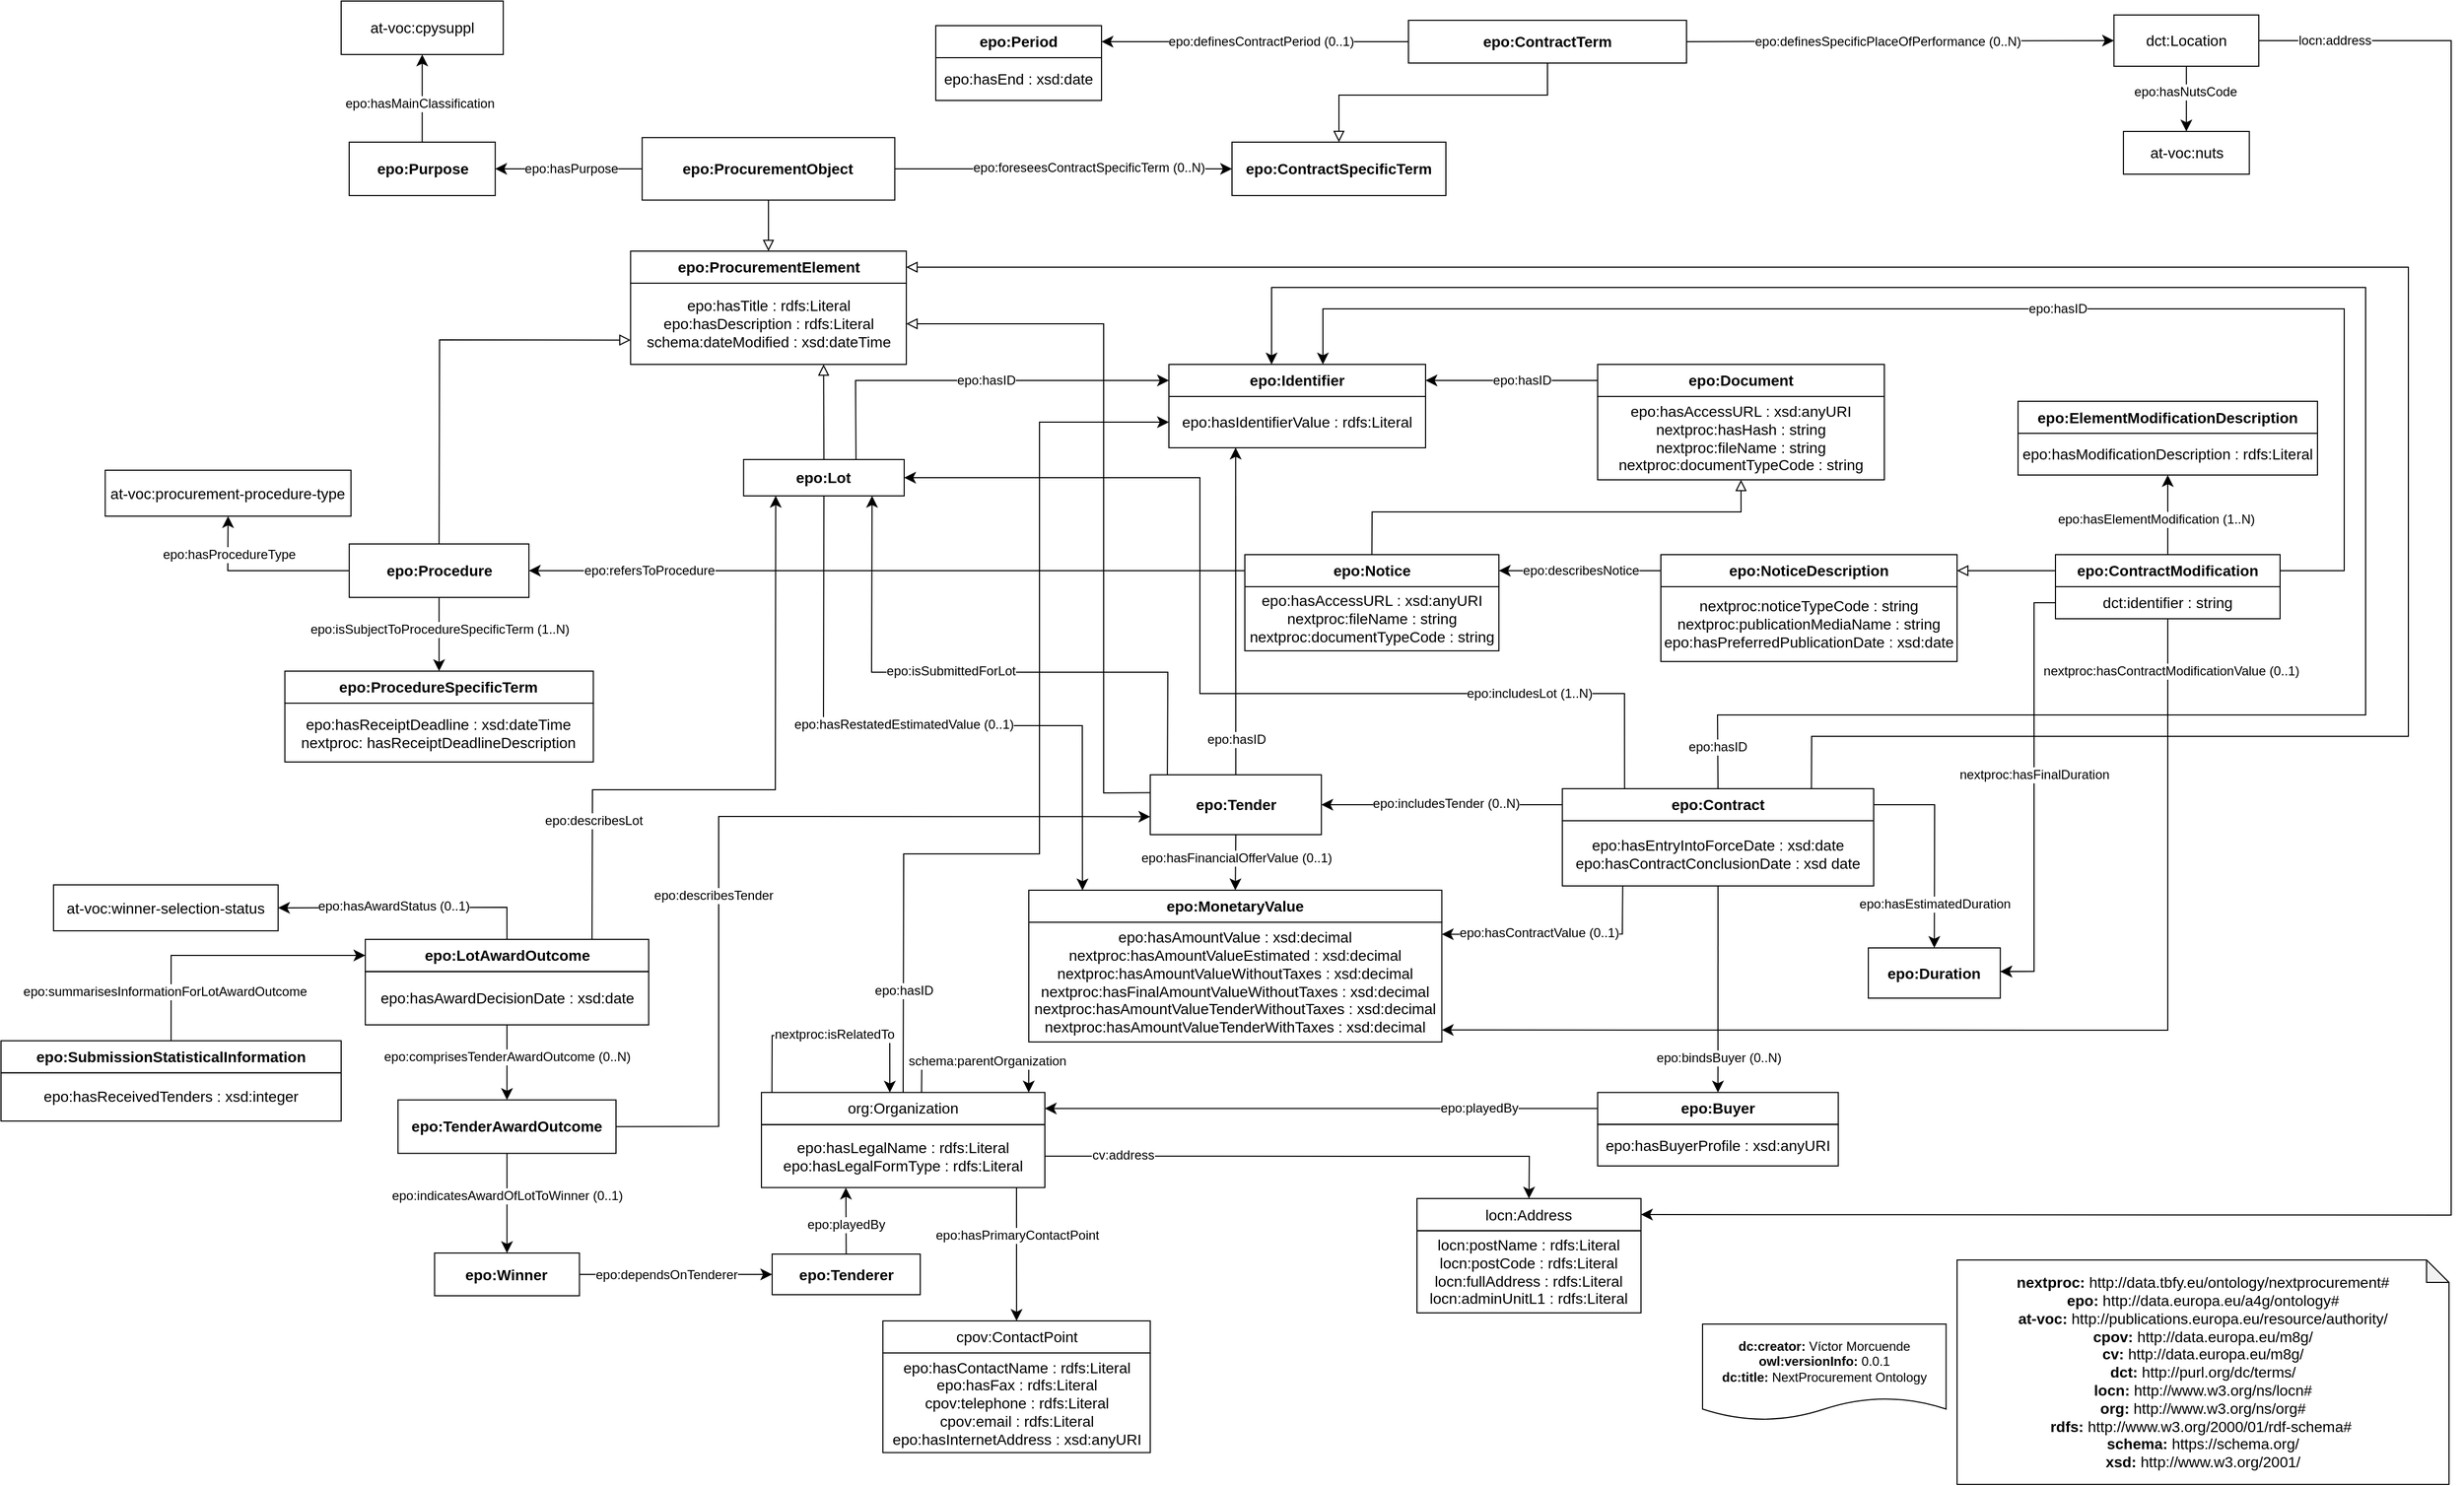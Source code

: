 <mxfile version="22.1.15" type="device">
  <diagram id="2xOe5xubepqIjJ3LcJC1" name="Page-1">
    <mxGraphModel dx="6667" dy="3824" grid="1" gridSize="10" guides="1" tooltips="1" connect="1" arrows="1" fold="1" page="1" pageScale="1" pageWidth="827" pageHeight="1169" math="0" shadow="0">
      <root>
        <mxCell id="0" />
        <mxCell id="1" parent="0" />
        <mxCell id="tCUEVHxepWvSsO0FmJBN-13" value="&lt;div&gt;&lt;b&gt;dc:creator:&lt;/b&gt;&amp;nbsp;Víctor Morcuende&lt;/div&gt;&lt;div&gt;&lt;b&gt;owl:versionInfo:&lt;/b&gt;&amp;nbsp;0.0.1&lt;/div&gt;&lt;div&gt;&lt;b&gt;dc:title:&lt;/b&gt;&amp;nbsp;NextProcurement Ontology&lt;/div&gt;" style="shape=document;whiteSpace=wrap;html=1;boundedLbl=1;labelBackgroundColor=#ffffff;strokeColor=#000000;fontSize=12;fontColor=#000000;size=0.233;fillColor=none;" parent="1" vertex="1">
          <mxGeometry x="-2302" y="-1070" width="227.72" height="90" as="geometry" />
        </mxCell>
        <mxCell id="EqtquCx9TaFXY-XCjnWr-50" value="&lt;div style=&quot;text-align: start;&quot;&gt;&lt;span style=&quot;background-color: initial;&quot;&gt;&lt;b&gt;epo:Contract&lt;/b&gt;&lt;/span&gt;&lt;/div&gt;" style="rounded=0;whiteSpace=wrap;html=1;snapToPoint=1;points=[[0.1,0],[0.2,0],[0.3,0],[0.4,0],[0.5,0],[0.6,0],[0.7,0],[0.8,0],[0.9,0],[0,0.1],[0,0.3],[0,0.5],[0,0.7],[0,0.9],[0.1,1],[0.2,1],[0.3,1],[0.4,1],[0.5,1],[0.6,1],[0.7,1],[0.8,1],[0.9,1],[1,0.1],[1,0.3],[1,0.5],[1,0.7],[1,0.9]];fontFamily=Helvetica;fontSize=14;fillColor=none;" parent="1" vertex="1">
          <mxGeometry x="-2433.11" y="-1571" width="291.11" height="30" as="geometry" />
        </mxCell>
        <mxCell id="EqtquCx9TaFXY-XCjnWr-51" value="epo:hasEntryIntoForceDate : xsd:date&lt;br&gt;epo:hasContractConclusionDate : xsd date&lt;b&gt;&lt;br&gt;&lt;/b&gt;" style="rounded=0;whiteSpace=wrap;html=1;snapToPoint=1;points=[[0.1,0],[0.2,0],[0.3,0],[0.4,0],[0.5,0],[0.6,0],[0.7,0],[0.8,0],[0.9,0],[0,0.1],[0,0.3],[0,0.5],[0,0.7],[0,0.9],[0.1,1],[0.2,1],[0.3,1],[0.4,1],[0.5,1],[0.6,1],[0.7,1],[0.8,1],[0.9,1],[1,0.1],[1,0.3],[1,0.5],[1,0.7],[1,0.9]];fontFamily=Helvetica;fontSize=14;fillColor=none;" parent="1" vertex="1">
          <mxGeometry x="-2433.11" y="-1541" width="291.11" height="61" as="geometry" />
        </mxCell>
        <mxCell id="tYJ4tYIWKtcqoDwBPRuW-1" value="&lt;b style=&quot;border-color: var(--border-color);&quot;&gt;epo:Buyer&lt;br&gt;&lt;/b&gt;" style="rounded=0;whiteSpace=wrap;html=1;snapToPoint=1;points=[[0.1,0],[0.2,0],[0.3,0],[0.4,0],[0.5,0],[0.6,0],[0.7,0],[0.8,0],[0.9,0],[0,0.1],[0,0.3],[0,0.5],[0,0.7],[0,0.9],[0.1,1],[0.2,1],[0.3,1],[0.4,1],[0.5,1],[0.6,1],[0.7,1],[0.8,1],[0.9,1],[1,0.1],[1,0.3],[1,0.5],[1,0.7],[1,0.9]];fontFamily=Helvetica;fontSize=14;fillColor=none;" parent="1" vertex="1">
          <mxGeometry x="-2400.11" y="-1286.75" width="225" height="30" as="geometry" />
        </mxCell>
        <mxCell id="tYJ4tYIWKtcqoDwBPRuW-2" value="&lt;span style=&quot;border-color: var(--border-color);&quot;&gt;epo:hasBuyerProfile : xsd:anyURI&lt;br&gt;&lt;/span&gt;" style="rounded=0;whiteSpace=wrap;html=1;snapToPoint=1;points=[[0.1,0],[0.2,0],[0.3,0],[0.4,0],[0.5,0],[0.6,0],[0.7,0],[0.8,0],[0.9,0],[0,0.1],[0,0.3],[0,0.5],[0,0.7],[0,0.9],[0.1,1],[0.2,1],[0.3,1],[0.4,1],[0.5,1],[0.6,1],[0.7,1],[0.8,1],[0.9,1],[1,0.1],[1,0.3],[1,0.5],[1,0.7],[1,0.9]];fontFamily=Helvetica;fontSize=14;fillColor=none;" parent="1" vertex="1">
          <mxGeometry x="-2400.11" y="-1257" width="225" height="39" as="geometry" />
        </mxCell>
        <mxCell id="UUAXTXCXdKJbw71_6arQ-5" value="&lt;div style=&quot;text-align: start;&quot;&gt;&lt;span style=&quot;background-color: initial;&quot;&gt;&lt;b&gt;epo:Procedure&lt;/b&gt;&lt;/span&gt;&lt;/div&gt;" style="rounded=0;whiteSpace=wrap;html=1;snapToPoint=1;points=[[0.1,0],[0.2,0],[0.3,0],[0.4,0],[0.5,0],[0.6,0],[0.7,0],[0.8,0],[0.9,0],[0,0.1],[0,0.3],[0,0.5],[0,0.7],[0,0.9],[0.1,1],[0.2,1],[0.3,1],[0.4,1],[0.5,1],[0.6,1],[0.7,1],[0.8,1],[0.9,1],[1,0.1],[1,0.3],[1,0.5],[1,0.7],[1,0.9]];fontFamily=Helvetica;fontSize=14;fillColor=none;" parent="1" vertex="1">
          <mxGeometry x="-3567.43" y="-1800" width="168" height="50" as="geometry" />
        </mxCell>
        <mxCell id="UUAXTXCXdKJbw71_6arQ-22" value="&lt;div style=&quot;text-align: start;&quot;&gt;&lt;span style=&quot;background-color: initial;&quot;&gt;&lt;b&gt;epo:Tender&lt;/b&gt;&lt;/span&gt;&lt;/div&gt;" style="rounded=0;whiteSpace=wrap;html=1;snapToPoint=1;points=[[0.1,0],[0.2,0],[0.3,0],[0.4,0],[0.5,0],[0.6,0],[0.7,0],[0.8,0],[0.9,0],[0,0.1],[0,0.3],[0,0.5],[0,0.7],[0,0.9],[0.1,1],[0.2,1],[0.3,1],[0.4,1],[0.5,1],[0.6,1],[0.7,1],[0.8,1],[0.9,1],[1,0.1],[1,0.3],[1,0.5],[1,0.7],[1,0.9]];fontFamily=Helvetica;fontSize=14;fillColor=none;" parent="1" vertex="1">
          <mxGeometry x="-2818.43" y="-1584" width="160" height="56" as="geometry" />
        </mxCell>
        <mxCell id="UUAXTXCXdKJbw71_6arQ-25" value="" style="endArrow=classic;html=1;exitX=0.5;exitY=1;exitDx=0;exitDy=0;endSize=8;arcSize=0;rounded=0;entryX=0.5;entryY=0;entryDx=0;entryDy=0;" parent="1" source="UUAXTXCXdKJbw71_6arQ-22" target="WHbFI5c_Wu-xMdbz2nJR-1" edge="1">
          <mxGeometry width="50" height="50" relative="1" as="geometry">
            <mxPoint x="-2759.425" y="-1364.25" as="sourcePoint" />
            <mxPoint x="-2709" y="-1449.75" as="targetPoint" />
          </mxGeometry>
        </mxCell>
        <mxCell id="UUAXTXCXdKJbw71_6arQ-26" value="&lt;div&gt;epo:hasFinancialOfferValue&amp;nbsp;(0..1)&lt;/div&gt;" style="text;html=1;align=center;verticalAlign=middle;resizable=0;points=[];labelBackgroundColor=#ffffff;" parent="UUAXTXCXdKJbw71_6arQ-25" vertex="1" connectable="0">
          <mxGeometry x="-0.127" relative="1" as="geometry">
            <mxPoint y="-1" as="offset" />
          </mxGeometry>
        </mxCell>
        <mxCell id="UUAXTXCXdKJbw71_6arQ-35" value="&lt;div style=&quot;text-align: start;&quot;&gt;&lt;span style=&quot;background-color: initial;&quot;&gt;&lt;b&gt;epo:TenderAwardOutcome&lt;/b&gt;&lt;/span&gt;&lt;/div&gt;" style="rounded=0;whiteSpace=wrap;html=1;snapToPoint=1;points=[[0.1,0],[0.2,0],[0.3,0],[0.4,0],[0.5,0],[0.6,0],[0.7,0],[0.8,0],[0.9,0],[0,0.1],[0,0.3],[0,0.5],[0,0.7],[0,0.9],[0.1,1],[0.2,1],[0.3,1],[0.4,1],[0.5,1],[0.6,1],[0.7,1],[0.8,1],[0.9,1],[1,0.1],[1,0.3],[1,0.5],[1,0.7],[1,0.9]];fontFamily=Helvetica;fontSize=14;fillColor=none;" parent="1" vertex="1">
          <mxGeometry x="-3521.84" y="-1279.75" width="203.83" height="50" as="geometry" />
        </mxCell>
        <mxCell id="UUAXTXCXdKJbw71_6arQ-40" value="" style="endArrow=classic;html=1;entryX=0.5;entryY=0;entryDx=0;entryDy=0;endSize=8;arcSize=0;rounded=0;exitX=0.5;exitY=1;exitDx=0;exitDy=0;" parent="1" source="oTA7pwaA2PaoeY42wjBE-17" target="UUAXTXCXdKJbw71_6arQ-35" edge="1">
          <mxGeometry width="50" height="50" relative="1" as="geometry">
            <mxPoint x="-3428" y="-1390" as="sourcePoint" />
            <mxPoint x="-3245.43" y="-1888" as="targetPoint" />
          </mxGeometry>
        </mxCell>
        <mxCell id="UUAXTXCXdKJbw71_6arQ-41" value="&lt;div&gt;epo:comprisesTenderAwardOutcome (0..N)&lt;/div&gt;" style="text;html=1;align=center;verticalAlign=middle;resizable=0;points=[];labelBackgroundColor=#ffffff;" parent="UUAXTXCXdKJbw71_6arQ-40" vertex="1" connectable="0">
          <mxGeometry x="-0.127" relative="1" as="geometry">
            <mxPoint y="-1" as="offset" />
          </mxGeometry>
        </mxCell>
        <mxCell id="UUAXTXCXdKJbw71_6arQ-44" value="" style="endArrow=classic;html=1;exitX=1;exitY=0.5;exitDx=0;exitDy=0;endSize=8;arcSize=0;rounded=0;entryX=0;entryY=0.7;entryDx=0;entryDy=0;" parent="1" source="UUAXTXCXdKJbw71_6arQ-35" target="UUAXTXCXdKJbw71_6arQ-22" edge="1">
          <mxGeometry width="50" height="50" relative="1" as="geometry">
            <mxPoint x="-3229.43" y="-1665.25" as="sourcePoint" />
            <mxPoint x="-3416.43" y="-891.25" as="targetPoint" />
            <Array as="points">
              <mxPoint x="-3222" y="-1255" />
              <mxPoint x="-3222" y="-1545" />
            </Array>
          </mxGeometry>
        </mxCell>
        <mxCell id="UUAXTXCXdKJbw71_6arQ-45" value="&lt;div&gt;epo:describesTender&lt;/div&gt;" style="text;html=1;align=center;verticalAlign=middle;resizable=0;points=[];labelBackgroundColor=#ffffff;" parent="UUAXTXCXdKJbw71_6arQ-44" vertex="1" connectable="0">
          <mxGeometry x="-0.127" relative="1" as="geometry">
            <mxPoint x="-5" y="32" as="offset" />
          </mxGeometry>
        </mxCell>
        <mxCell id="UUAXTXCXdKJbw71_6arQ-48" value="" style="endArrow=classic;html=1;exitX=0;exitY=0.5;exitDx=0;exitDy=0;endSize=8;arcSize=0;rounded=0;entryX=1;entryY=0.5;entryDx=0;entryDy=0;" parent="1" source="EqtquCx9TaFXY-XCjnWr-50" target="UUAXTXCXdKJbw71_6arQ-22" edge="1">
          <mxGeometry width="50" height="50" relative="1" as="geometry">
            <mxPoint x="-2311.43" y="-1284.75" as="sourcePoint" />
            <mxPoint x="-2503.43" y="-1274.75" as="targetPoint" />
          </mxGeometry>
        </mxCell>
        <mxCell id="UUAXTXCXdKJbw71_6arQ-49" value="epo:includesTender (0..N)" style="text;html=1;align=center;verticalAlign=middle;resizable=0;points=[];labelBackgroundColor=#ffffff;" parent="UUAXTXCXdKJbw71_6arQ-48" vertex="1" connectable="0">
          <mxGeometry x="-0.127" relative="1" as="geometry">
            <mxPoint x="-11" y="-1" as="offset" />
          </mxGeometry>
        </mxCell>
        <mxCell id="UUAXTXCXdKJbw71_6arQ-65" value="" style="endArrow=block;html=1;fontColor=#000099;exitX=0.5;exitY=0;exitDx=0;exitDy=0;endFill=0;endSize=8;arcSize=0;rounded=0;entryX=0;entryY=0.7;entryDx=0;entryDy=0;" parent="1" source="UUAXTXCXdKJbw71_6arQ-5" target="LOdiJAVKNou4yUpcRDQU-2" edge="1">
          <mxGeometry width="50" height="50" relative="1" as="geometry">
            <mxPoint x="-2978.43" y="-1700" as="sourcePoint" />
            <mxPoint x="-3312" y="-1990" as="targetPoint" />
            <Array as="points">
              <mxPoint x="-3483" y="-1991" />
            </Array>
          </mxGeometry>
        </mxCell>
        <mxCell id="UUAXTXCXdKJbw71_6arQ-68" value="&lt;div style=&quot;text-align: start;&quot;&gt;&lt;span style=&quot;background-color: initial;&quot;&gt;&lt;b&gt;epo:ProcurementObject&lt;/b&gt;&lt;/span&gt;&lt;/div&gt;" style="rounded=0;whiteSpace=wrap;html=1;snapToPoint=1;points=[[0.1,0],[0.2,0],[0.3,0],[0.4,0],[0.5,0],[0.6,0],[0.7,0],[0.8,0],[0.9,0],[0,0.1],[0,0.3],[0,0.5],[0,0.7],[0,0.9],[0.1,1],[0.2,1],[0.3,1],[0.4,1],[0.5,1],[0.6,1],[0.7,1],[0.8,1],[0.9,1],[1,0.1],[1,0.3],[1,0.5],[1,0.7],[1,0.9]];fontFamily=Helvetica;fontSize=14;fillColor=none;" parent="1" vertex="1">
          <mxGeometry x="-3293.56" y="-2180.25" width="236.25" height="58.5" as="geometry" />
        </mxCell>
        <mxCell id="UUAXTXCXdKJbw71_6arQ-70" value="&lt;div style=&quot;text-align: start;&quot;&gt;&lt;span style=&quot;background-color: initial;&quot;&gt;&lt;b&gt;epo:Identifier&lt;/b&gt;&lt;/span&gt;&lt;/div&gt;" style="rounded=0;whiteSpace=wrap;html=1;snapToPoint=1;points=[[0.1,0],[0.2,0],[0.3,0],[0.4,0],[0.5,0],[0.6,0],[0.7,0],[0.8,0],[0.9,0],[0,0.1],[0,0.3],[0,0.5],[0,0.7],[0,0.9],[0.1,1],[0.2,1],[0.3,1],[0.4,1],[0.5,1],[0.6,1],[0.7,1],[0.8,1],[0.9,1],[1,0.1],[1,0.3],[1,0.5],[1,0.7],[1,0.9]];fontFamily=Helvetica;fontSize=14;fillColor=none;" parent="1" vertex="1">
          <mxGeometry x="-2801" y="-1968" width="240" height="30" as="geometry" />
        </mxCell>
        <mxCell id="UUAXTXCXdKJbw71_6arQ-71" value="&lt;font style=&quot;font-size: 14px;&quot;&gt;epo:hasIdentifierValue : rdfs:Literal&lt;/font&gt;&lt;u&gt;&lt;br&gt;&lt;/u&gt;" style="rounded=0;whiteSpace=wrap;html=1;snapToPoint=1;points=[[0.1,0],[0.2,0],[0.3,0],[0.4,0],[0.5,0],[0.6,0],[0.7,0],[0.8,0],[0.9,0],[0,0.1],[0,0.3],[0,0.5],[0,0.7],[0,0.9],[0.1,1],[0.2,1],[0.3,1],[0.4,1],[0.5,1],[0.6,1],[0.7,1],[0.8,1],[0.9,1],[1,0.1],[1,0.3],[1,0.5],[1,0.7],[1,0.9]];fontFamily=Helvetica;fontSize=14;fillColor=none;" parent="1" vertex="1">
          <mxGeometry x="-2801" y="-1938" width="240" height="48" as="geometry" />
        </mxCell>
        <mxCell id="MEEZrl42BW_mozDW1V4v-1" value="" style="endArrow=classic;html=1;endSize=8;arcSize=0;rounded=0;exitX=0.5;exitY=1;exitDx=0;exitDy=0;entryX=0.5;entryY=0;entryDx=0;entryDy=0;" parent="1" source="EqtquCx9TaFXY-XCjnWr-51" target="tYJ4tYIWKtcqoDwBPRuW-1" edge="1">
          <mxGeometry width="50" height="50" relative="1" as="geometry">
            <mxPoint x="-1744.11" y="-1355.75" as="sourcePoint" />
            <mxPoint x="-2099" y="-1459.75" as="targetPoint" />
            <Array as="points" />
          </mxGeometry>
        </mxCell>
        <mxCell id="MEEZrl42BW_mozDW1V4v-2" value="epo:bindsBuyer (0..N)" style="text;html=1;align=center;verticalAlign=middle;resizable=0;points=[];labelBackgroundColor=#ffffff;" parent="MEEZrl42BW_mozDW1V4v-1" vertex="1" connectable="0">
          <mxGeometry x="-0.127" relative="1" as="geometry">
            <mxPoint y="76" as="offset" />
          </mxGeometry>
        </mxCell>
        <mxCell id="WHbFI5c_Wu-xMdbz2nJR-1" value="&lt;b style=&quot;border-color: var(--border-color);&quot;&gt;epo:MonetaryValue&lt;br&gt;&lt;/b&gt;" style="rounded=0;whiteSpace=wrap;html=1;snapToPoint=1;points=[[0.1,0],[0.2,0],[0.3,0],[0.4,0],[0.5,0],[0.6,0],[0.7,0],[0.8,0],[0.9,0],[0,0.1],[0,0.3],[0,0.5],[0,0.7],[0,0.9],[0.1,1],[0.2,1],[0.3,1],[0.4,1],[0.5,1],[0.6,1],[0.7,1],[0.8,1],[0.9,1],[1,0.1],[1,0.3],[1,0.5],[1,0.7],[1,0.9]];fontFamily=Helvetica;fontSize=14;fillColor=none;" parent="1" vertex="1">
          <mxGeometry x="-2932" y="-1476" width="386.21" height="30" as="geometry" />
        </mxCell>
        <mxCell id="WHbFI5c_Wu-xMdbz2nJR-2" value="&lt;span style=&quot;border-color: var(--border-color);&quot;&gt;epo:hasAmountValue : xsd:decimal&lt;br&gt;nextproc:hasAmountValueEstimated : xsd:decimal&lt;br&gt;nextproc:hasAmountValueWithoutTaxes : xsd:decimal&lt;br&gt;nextproc:hasFinalAmountValueWithoutTaxes : xsd:decimal&lt;br style=&quot;border-color: var(--border-color);&quot;&gt;nextproc:hasAmountValueTenderWithoutTaxes : xsd:decimal&lt;br&gt;nextproc:hasAmountValueTenderWithTaxes : xsd:decimal&lt;br&gt;&lt;/span&gt;" style="rounded=0;whiteSpace=wrap;html=1;snapToPoint=1;points=[[0.1,0],[0.2,0],[0.3,0],[0.4,0],[0.5,0],[0.6,0],[0.7,0],[0.8,0],[0.9,0],[0,0.1],[0,0.3],[0,0.5],[0,0.7],[0,0.9],[0.1,1],[0.2,1],[0.3,1],[0.4,1],[0.5,1],[0.6,1],[0.7,1],[0.8,1],[0.9,1],[1,0.1],[1,0.3],[1,0.5],[1,0.7],[1,0.9]];fontFamily=Helvetica;fontSize=14;fillColor=none;" parent="1" vertex="1">
          <mxGeometry x="-2932" y="-1446" width="386.21" height="112" as="geometry" />
        </mxCell>
        <mxCell id="WHbFI5c_Wu-xMdbz2nJR-3" value="" style="endArrow=classic;html=1;endSize=8;arcSize=0;rounded=0;entryX=1;entryY=0.1;entryDx=0;entryDy=0;exitX=0.194;exitY=1;exitDx=0;exitDy=0;exitPerimeter=0;" parent="1" source="EqtquCx9TaFXY-XCjnWr-51" target="WHbFI5c_Wu-xMdbz2nJR-2" edge="1">
          <mxGeometry width="50" height="50" relative="1" as="geometry">
            <mxPoint x="-2382" y="-1492" as="sourcePoint" />
            <mxPoint x="-1459.11" y="-1606.75" as="targetPoint" />
            <Array as="points">
              <mxPoint x="-2377" y="-1435" />
            </Array>
          </mxGeometry>
        </mxCell>
        <mxCell id="WHbFI5c_Wu-xMdbz2nJR-4" value="epo:hasContractValue (0..1)" style="text;html=1;align=center;verticalAlign=middle;resizable=0;points=[];labelBackgroundColor=#ffffff;" parent="WHbFI5c_Wu-xMdbz2nJR-3" vertex="1" connectable="0">
          <mxGeometry x="-0.127" relative="1" as="geometry">
            <mxPoint x="-30" y="-1" as="offset" />
          </mxGeometry>
        </mxCell>
        <mxCell id="WHbFI5c_Wu-xMdbz2nJR-7" value="&lt;div style=&quot;text-align: start;&quot;&gt;&lt;span style=&quot;background-color: initial;&quot;&gt;&lt;b&gt;epo:Purpose&lt;/b&gt;&lt;/span&gt;&lt;/div&gt;" style="rounded=0;whiteSpace=wrap;html=1;snapToPoint=1;points=[[0.1,0],[0.2,0],[0.3,0],[0.4,0],[0.5,0],[0.6,0],[0.7,0],[0.8,0],[0.9,0],[0,0.1],[0,0.3],[0,0.5],[0,0.7],[0,0.9],[0.1,1],[0.2,1],[0.3,1],[0.4,1],[0.5,1],[0.6,1],[0.7,1],[0.8,1],[0.9,1],[1,0.1],[1,0.3],[1,0.5],[1,0.7],[1,0.9]];fontFamily=Helvetica;fontSize=14;fillColor=none;" parent="1" vertex="1">
          <mxGeometry x="-3567.5" y="-2176" width="136.57" height="50" as="geometry" />
        </mxCell>
        <mxCell id="WHbFI5c_Wu-xMdbz2nJR-9" value="" style="endArrow=classic;html=1;endSize=8;arcSize=0;rounded=0;entryX=1;entryY=0.5;entryDx=0;entryDy=0;exitX=0;exitY=0.5;exitDx=0;exitDy=0;" parent="1" source="UUAXTXCXdKJbw71_6arQ-68" target="WHbFI5c_Wu-xMdbz2nJR-7" edge="1">
          <mxGeometry width="50" height="50" relative="1" as="geometry">
            <mxPoint x="-3941.93" y="-2062" as="sourcePoint" />
            <mxPoint x="-3809.84" y="-2077" as="targetPoint" />
          </mxGeometry>
        </mxCell>
        <mxCell id="WHbFI5c_Wu-xMdbz2nJR-10" value="&lt;div&gt;epo:hasPurpose&lt;/div&gt;" style="text;html=1;align=center;verticalAlign=middle;resizable=0;points=[];labelBackgroundColor=#ffffff;" parent="WHbFI5c_Wu-xMdbz2nJR-9" vertex="1" connectable="0">
          <mxGeometry x="-0.127" relative="1" as="geometry">
            <mxPoint x="-7" as="offset" />
          </mxGeometry>
        </mxCell>
        <mxCell id="WHbFI5c_Wu-xMdbz2nJR-11" value="&lt;div style=&quot;text-align: start;&quot;&gt;&lt;span style=&quot;background-color: initial;&quot;&gt;at-voc:cpysuppl&lt;/span&gt;&lt;/div&gt;" style="rounded=0;whiteSpace=wrap;html=1;snapToPoint=1;points=[[0.1,0],[0.2,0],[0.3,0],[0.4,0],[0.5,0],[0.6,0],[0.7,0],[0.8,0],[0.9,0],[0,0.1],[0,0.3],[0,0.5],[0,0.7],[0,0.9],[0.1,1],[0.2,1],[0.3,1],[0.4,1],[0.5,1],[0.6,1],[0.7,1],[0.8,1],[0.9,1],[1,0.1],[1,0.3],[1,0.5],[1,0.7],[1,0.9]];fontFamily=Helvetica;fontSize=14;fillColor=none;" parent="1" vertex="1">
          <mxGeometry x="-3575" y="-2308" width="151.57" height="50" as="geometry" />
        </mxCell>
        <mxCell id="WHbFI5c_Wu-xMdbz2nJR-12" value="" style="endArrow=classic;html=1;endSize=8;arcSize=0;rounded=0;entryX=0.5;entryY=1;entryDx=0;entryDy=0;exitX=0.5;exitY=0;exitDx=0;exitDy=0;" parent="1" source="WHbFI5c_Wu-xMdbz2nJR-7" target="WHbFI5c_Wu-xMdbz2nJR-11" edge="1">
          <mxGeometry width="50" height="50" relative="1" as="geometry">
            <mxPoint x="-3150.93" y="-2141" as="sourcePoint" />
            <mxPoint x="-3628.84" y="-2106" as="targetPoint" />
          </mxGeometry>
        </mxCell>
        <mxCell id="WHbFI5c_Wu-xMdbz2nJR-13" value="&lt;div&gt;epo:hasMainClassification&amp;nbsp;&lt;/div&gt;" style="text;html=1;align=center;verticalAlign=middle;resizable=0;points=[];labelBackgroundColor=#ffffff;" parent="WHbFI5c_Wu-xMdbz2nJR-12" vertex="1" connectable="0">
          <mxGeometry x="-0.127" relative="1" as="geometry">
            <mxPoint x="-1" as="offset" />
          </mxGeometry>
        </mxCell>
        <mxCell id="WHbFI5c_Wu-xMdbz2nJR-20" value="&lt;div style=&quot;text-align: start;&quot;&gt;&lt;span style=&quot;background-color: initial;&quot;&gt;&lt;b&gt;epo:ContractTerm&lt;/b&gt;&lt;/span&gt;&lt;/div&gt;" style="rounded=0;whiteSpace=wrap;html=1;snapToPoint=1;points=[[0.1,0],[0.2,0],[0.3,0],[0.4,0],[0.5,0],[0.6,0],[0.7,0],[0.8,0],[0.9,0],[0,0.1],[0,0.3],[0,0.5],[0,0.7],[0,0.9],[0.1,1],[0.2,1],[0.3,1],[0.4,1],[0.5,1],[0.6,1],[0.7,1],[0.8,1],[0.9,1],[1,0.1],[1,0.3],[1,0.5],[1,0.7],[1,0.9]];fontFamily=Helvetica;fontSize=14;fillColor=none;" parent="1" vertex="1">
          <mxGeometry x="-2577" y="-2290" width="260" height="40" as="geometry" />
        </mxCell>
        <mxCell id="WHbFI5c_Wu-xMdbz2nJR-23" value="&lt;div style=&quot;text-align: start;&quot;&gt;&lt;span style=&quot;background-color: initial;&quot;&gt;&lt;b&gt;epo:ContractSpecificTerm&lt;/b&gt;&lt;/span&gt;&lt;/div&gt;" style="rounded=0;whiteSpace=wrap;html=1;snapToPoint=1;points=[[0.1,0],[0.2,0],[0.3,0],[0.4,0],[0.5,0],[0.6,0],[0.7,0],[0.8,0],[0.9,0],[0,0.1],[0,0.3],[0,0.5],[0,0.7],[0,0.9],[0.1,1],[0.2,1],[0.3,1],[0.4,1],[0.5,1],[0.6,1],[0.7,1],[0.8,1],[0.9,1],[1,0.1],[1,0.3],[1,0.5],[1,0.7],[1,0.9]];fontFamily=Helvetica;fontSize=14;fillColor=none;" parent="1" vertex="1">
          <mxGeometry x="-2742" y="-2176" width="200" height="50" as="geometry" />
        </mxCell>
        <mxCell id="WHbFI5c_Wu-xMdbz2nJR-25" value="" style="endArrow=block;html=1;fontColor=#000099;endFill=0;endSize=8;arcSize=0;rounded=0;exitX=0.5;exitY=1;exitDx=0;exitDy=0;entryX=0.5;entryY=0;entryDx=0;entryDy=0;" parent="1" source="WHbFI5c_Wu-xMdbz2nJR-20" target="WHbFI5c_Wu-xMdbz2nJR-23" edge="1">
          <mxGeometry width="50" height="50" relative="1" as="geometry">
            <mxPoint x="-2447.31" y="-2251" as="sourcePoint" />
            <mxPoint x="-2752" y="-2276" as="targetPoint" />
            <Array as="points">
              <mxPoint x="-2447" y="-2220" />
              <mxPoint x="-2642" y="-2220" />
            </Array>
          </mxGeometry>
        </mxCell>
        <mxCell id="WHbFI5c_Wu-xMdbz2nJR-29" value="" style="endArrow=classic;html=1;exitX=1;exitY=0.5;exitDx=0;exitDy=0;endSize=8;arcSize=0;rounded=0;entryX=0;entryY=0.5;entryDx=0;entryDy=0;" parent="1" source="UUAXTXCXdKJbw71_6arQ-68" target="WHbFI5c_Wu-xMdbz2nJR-23" edge="1">
          <mxGeometry width="50" height="50" relative="1" as="geometry">
            <mxPoint x="-2895.43" y="-1901" as="sourcePoint" />
            <mxPoint x="-2862" y="-2307" as="targetPoint" />
            <Array as="points" />
          </mxGeometry>
        </mxCell>
        <mxCell id="WHbFI5c_Wu-xMdbz2nJR-30" value="&lt;div&gt;epo:foreseesContractSpecificTerm (0..N)&lt;/div&gt;" style="text;html=1;align=center;verticalAlign=middle;resizable=0;points=[];labelBackgroundColor=#ffffff;" parent="WHbFI5c_Wu-xMdbz2nJR-29" vertex="1" connectable="0">
          <mxGeometry x="-0.127" relative="1" as="geometry">
            <mxPoint x="44" y="-1" as="offset" />
          </mxGeometry>
        </mxCell>
        <mxCell id="WHbFI5c_Wu-xMdbz2nJR-33" value="" style="endArrow=classic;html=1;exitX=1;exitY=0.5;exitDx=0;exitDy=0;endSize=8;arcSize=0;rounded=0;entryX=0;entryY=0.5;entryDx=0;entryDy=0;" parent="1" source="WHbFI5c_Wu-xMdbz2nJR-20" target="Pixeh_8vN0zPPguE2uk9-1" edge="1">
          <mxGeometry width="50" height="50" relative="1" as="geometry">
            <mxPoint x="-2464.31" y="-2266.36" as="sourcePoint" />
            <mxPoint x="-2331.31" y="-2316" as="targetPoint" />
          </mxGeometry>
        </mxCell>
        <mxCell id="WHbFI5c_Wu-xMdbz2nJR-34" value="epo:definesSpecificPlaceOfPerformance (0..N)" style="text;html=1;align=center;verticalAlign=middle;resizable=0;points=[];labelBackgroundColor=#ffffff;" parent="WHbFI5c_Wu-xMdbz2nJR-33" vertex="1" connectable="0">
          <mxGeometry x="-0.127" relative="1" as="geometry">
            <mxPoint x="13" as="offset" />
          </mxGeometry>
        </mxCell>
        <mxCell id="WHbFI5c_Wu-xMdbz2nJR-35" value="&lt;div style=&quot;text-align: start;&quot;&gt;&lt;span style=&quot;background-color: initial;&quot;&gt;at-voc:nuts&lt;/span&gt;&lt;/div&gt;" style="rounded=0;whiteSpace=wrap;html=1;snapToPoint=1;points=[[0.1,0],[0.2,0],[0.3,0],[0.4,0],[0.5,0],[0.6,0],[0.7,0],[0.8,0],[0.9,0],[0,0.1],[0,0.3],[0,0.5],[0,0.7],[0,0.9],[0.1,1],[0.2,1],[0.3,1],[0.4,1],[0.5,1],[0.6,1],[0.7,1],[0.8,1],[0.9,1],[1,0.1],[1,0.3],[1,0.5],[1,0.7],[1,0.9]];fontFamily=Helvetica;fontSize=14;fillColor=none;" parent="1" vertex="1">
          <mxGeometry x="-1908.46" y="-2186" width="117.73" height="40" as="geometry" />
        </mxCell>
        <mxCell id="WHbFI5c_Wu-xMdbz2nJR-37" value="" style="endArrow=classic;html=1;exitX=0.5;exitY=1;exitDx=0;exitDy=0;endSize=8;arcSize=0;rounded=0;entryX=0.5;entryY=0;entryDx=0;entryDy=0;" parent="1" source="Pixeh_8vN0zPPguE2uk9-1" target="WHbFI5c_Wu-xMdbz2nJR-35" edge="1">
          <mxGeometry width="50" height="50" relative="1" as="geometry">
            <mxPoint x="-1738.32" y="-2392" as="sourcePoint" />
            <mxPoint x="-1985.32" y="-2411" as="targetPoint" />
            <Array as="points" />
          </mxGeometry>
        </mxCell>
        <mxCell id="WHbFI5c_Wu-xMdbz2nJR-38" value="&lt;div&gt;epo:hasNutsCode&amp;nbsp;&lt;/div&gt;" style="text;html=1;align=center;verticalAlign=middle;resizable=0;points=[];labelBackgroundColor=#ffffff;" parent="WHbFI5c_Wu-xMdbz2nJR-37" vertex="1" connectable="0">
          <mxGeometry x="-0.127" relative="1" as="geometry">
            <mxPoint y="-3" as="offset" />
          </mxGeometry>
        </mxCell>
        <mxCell id="WHbFI5c_Wu-xMdbz2nJR-43" value="" style="endArrow=classic;html=1;exitX=1;exitY=0.5;exitDx=0;exitDy=0;endSize=8;arcSize=0;rounded=0;entryX=0.5;entryY=0;entryDx=0;entryDy=0;" parent="1" source="EqtquCx9TaFXY-XCjnWr-50" target="WHbFI5c_Wu-xMdbz2nJR-45" edge="1">
          <mxGeometry width="50" height="50" relative="1" as="geometry">
            <mxPoint x="-2009.11" y="-1445" as="sourcePoint" />
            <mxPoint x="-2009.11" y="-1326" as="targetPoint" />
            <Array as="points">
              <mxPoint x="-2085" y="-1556" />
            </Array>
          </mxGeometry>
        </mxCell>
        <mxCell id="WHbFI5c_Wu-xMdbz2nJR-44" value="&lt;div&gt;epo:hasEstimatedDuration&lt;/div&gt;" style="text;html=1;align=center;verticalAlign=middle;resizable=0;points=[];labelBackgroundColor=#ffffff;" parent="WHbFI5c_Wu-xMdbz2nJR-43" vertex="1" connectable="0">
          <mxGeometry x="-0.127" relative="1" as="geometry">
            <mxPoint y="66" as="offset" />
          </mxGeometry>
        </mxCell>
        <mxCell id="WHbFI5c_Wu-xMdbz2nJR-45" value="&lt;font style=&quot;font-size: 14px;&quot;&gt;&lt;b&gt;epo:Duration&lt;/b&gt;&lt;/font&gt;" style="rounded=0;whiteSpace=wrap;html=1;snapToPoint=1;points=[[0.1,0],[0.2,0],[0.3,0],[0.4,0],[0.5,0],[0.6,0],[0.7,0],[0.8,0],[0.9,0],[0,0.1],[0,0.3],[0,0.5],[0,0.7],[0,0.9],[0.1,1],[0.2,1],[0.3,1],[0.4,1],[0.5,1],[0.6,1],[0.7,1],[0.8,1],[0.9,1],[1,0.1],[1,0.3],[1,0.5],[1,0.7],[1,0.9]];" parent="1" vertex="1">
          <mxGeometry x="-2147" y="-1422" width="123.39" height="47" as="geometry" />
        </mxCell>
        <mxCell id="WHbFI5c_Wu-xMdbz2nJR-46" value="" style="endArrow=classic;html=1;endSize=8;arcSize=0;rounded=0;entryX=1;entryY=0.5;entryDx=0;entryDy=0;exitX=0;exitY=0.5;exitDx=0;exitDy=0;" parent="1" source="WHbFI5c_Wu-xMdbz2nJR-20" target="WHbFI5c_Wu-xMdbz2nJR-48" edge="1">
          <mxGeometry width="50" height="50" relative="1" as="geometry">
            <mxPoint x="-2657.31" y="-2301" as="sourcePoint" />
            <mxPoint x="-2347.31" y="-2421" as="targetPoint" />
          </mxGeometry>
        </mxCell>
        <mxCell id="WHbFI5c_Wu-xMdbz2nJR-47" value="epo:definesContractPeriod (0..1)" style="text;html=1;align=center;verticalAlign=middle;resizable=0;points=[];labelBackgroundColor=#ffffff;" parent="WHbFI5c_Wu-xMdbz2nJR-46" vertex="1" connectable="0">
          <mxGeometry x="-0.127" relative="1" as="geometry">
            <mxPoint x="-13" as="offset" />
          </mxGeometry>
        </mxCell>
        <mxCell id="WHbFI5c_Wu-xMdbz2nJR-48" value="&lt;div style=&quot;text-align: start;&quot;&gt;&lt;span style=&quot;background-color: initial;&quot;&gt;&lt;b&gt;epo:Period&lt;/b&gt;&lt;/span&gt;&lt;/div&gt;" style="rounded=0;whiteSpace=wrap;html=1;snapToPoint=1;points=[[0.1,0],[0.2,0],[0.3,0],[0.4,0],[0.5,0],[0.6,0],[0.7,0],[0.8,0],[0.9,0],[0,0.1],[0,0.3],[0,0.5],[0,0.7],[0,0.9],[0.1,1],[0.2,1],[0.3,1],[0.4,1],[0.5,1],[0.6,1],[0.7,1],[0.8,1],[0.9,1],[1,0.1],[1,0.3],[1,0.5],[1,0.7],[1,0.9]];fontFamily=Helvetica;fontSize=14;fillColor=none;" parent="1" vertex="1">
          <mxGeometry x="-3019" y="-2285" width="155" height="30" as="geometry" />
        </mxCell>
        <mxCell id="WHbFI5c_Wu-xMdbz2nJR-49" value="epo:hasEnd : xsd:date&lt;u&gt;&lt;br&gt;&lt;/u&gt;" style="rounded=0;whiteSpace=wrap;html=1;snapToPoint=1;points=[[0.1,0],[0.2,0],[0.3,0],[0.4,0],[0.5,0],[0.6,0],[0.7,0],[0.8,0],[0.9,0],[0,0.1],[0,0.3],[0,0.5],[0,0.7],[0,0.9],[0.1,1],[0.2,1],[0.3,1],[0.4,1],[0.5,1],[0.6,1],[0.7,1],[0.8,1],[0.9,1],[1,0.1],[1,0.3],[1,0.5],[1,0.7],[1,0.9]];fontFamily=Helvetica;fontSize=14;fillColor=none;" parent="1" vertex="1">
          <mxGeometry x="-3019" y="-2255" width="155" height="40" as="geometry" />
        </mxCell>
        <mxCell id="hxGnDRO2k2o7Q61DhqwJ-1" value="" style="endArrow=classic;html=1;endSize=8;arcSize=0;rounded=0;exitX=0;exitY=0.5;exitDx=0;exitDy=0;entryX=0.5;entryY=1;entryDx=0;entryDy=0;" parent="1" source="UUAXTXCXdKJbw71_6arQ-5" target="hxGnDRO2k2o7Q61DhqwJ-3" edge="1">
          <mxGeometry width="50" height="50" relative="1" as="geometry">
            <mxPoint x="-3800.43" y="-1989.5" as="sourcePoint" />
            <mxPoint x="-3693" y="-1711" as="targetPoint" />
            <Array as="points">
              <mxPoint x="-3681" y="-1775" />
            </Array>
          </mxGeometry>
        </mxCell>
        <mxCell id="hxGnDRO2k2o7Q61DhqwJ-2" value="&lt;div&gt;epo:hasProcedureType&lt;/div&gt;" style="text;html=1;align=center;verticalAlign=middle;resizable=0;points=[];labelBackgroundColor=#ffffff;" parent="hxGnDRO2k2o7Q61DhqwJ-1" vertex="1" connectable="0">
          <mxGeometry x="-0.127" relative="1" as="geometry">
            <mxPoint x="-41" y="-15" as="offset" />
          </mxGeometry>
        </mxCell>
        <mxCell id="hxGnDRO2k2o7Q61DhqwJ-3" value="&lt;div style=&quot;text-align: start;&quot;&gt;&lt;span style=&quot;background-color: initial;&quot;&gt;at-voc:procurement-procedure-type&lt;/span&gt;&lt;/div&gt;" style="rounded=0;whiteSpace=wrap;html=1;snapToPoint=1;points=[[0.1,0],[0.2,0],[0.3,0],[0.4,0],[0.5,0],[0.6,0],[0.7,0],[0.8,0],[0.9,0],[0,0.1],[0,0.3],[0,0.5],[0,0.7],[0,0.9],[0.1,1],[0.2,1],[0.3,1],[0.4,1],[0.5,1],[0.6,1],[0.7,1],[0.8,1],[0.9,1],[1,0.1],[1,0.3],[1,0.5],[1,0.7],[1,0.9]];fontFamily=Helvetica;fontSize=14;fillColor=none;" parent="1" vertex="1">
          <mxGeometry x="-3795.65" y="-1869" width="229.86" height="43" as="geometry" />
        </mxCell>
        <mxCell id="hxGnDRO2k2o7Q61DhqwJ-4" value="&lt;div style=&quot;text-align: start;&quot;&gt;&lt;span style=&quot;background-color: initial;&quot;&gt;&lt;b&gt;epo:ProcedureSpecificTerm&lt;/b&gt;&lt;/span&gt;&lt;/div&gt;" style="rounded=0;whiteSpace=wrap;html=1;snapToPoint=1;points=[[0.1,0],[0.2,0],[0.3,0],[0.4,0],[0.5,0],[0.6,0],[0.7,0],[0.8,0],[0.9,0],[0,0.1],[0,0.3],[0,0.5],[0,0.7],[0,0.9],[0.1,1],[0.2,1],[0.3,1],[0.4,1],[0.5,1],[0.6,1],[0.7,1],[0.8,1],[0.9,1],[1,0.1],[1,0.3],[1,0.5],[1,0.7],[1,0.9]];fontFamily=Helvetica;fontSize=14;fillColor=none;" parent="1" vertex="1">
          <mxGeometry x="-3627.64" y="-1681" width="288.43" height="30" as="geometry" />
        </mxCell>
        <mxCell id="hxGnDRO2k2o7Q61DhqwJ-6" value="" style="endArrow=classic;html=1;exitX=0.5;exitY=1;exitDx=0;exitDy=0;endSize=8;arcSize=0;rounded=0;entryX=0.5;entryY=0;entryDx=0;entryDy=0;" parent="1" source="UUAXTXCXdKJbw71_6arQ-5" target="hxGnDRO2k2o7Q61DhqwJ-4" edge="1">
          <mxGeometry width="50" height="50" relative="1" as="geometry">
            <mxPoint x="-3327.43" y="-1756" as="sourcePoint" />
            <mxPoint x="-3577.43" y="-1663" as="targetPoint" />
            <Array as="points" />
          </mxGeometry>
        </mxCell>
        <mxCell id="hxGnDRO2k2o7Q61DhqwJ-7" value="&lt;div&gt;epo:isSubjectToProcedureSpecificTerm (1..N)&lt;/div&gt;" style="text;html=1;align=center;verticalAlign=middle;resizable=0;points=[];labelBackgroundColor=#ffffff;" parent="hxGnDRO2k2o7Q61DhqwJ-6" vertex="1" connectable="0">
          <mxGeometry x="-0.127" relative="1" as="geometry">
            <mxPoint as="offset" />
          </mxGeometry>
        </mxCell>
        <mxCell id="hxGnDRO2k2o7Q61DhqwJ-9" value="&lt;font style=&quot;font-size: 14px;&quot;&gt;epo:hasReceiptDeadline : xsd:dateTime&lt;br&gt;nextproc:&amp;nbsp;hasReceiptDeadlineDescription&lt;/font&gt;&lt;span style=&quot;border-color: var(--border-color);&quot;&gt;&lt;br&gt;&lt;/span&gt;" style="rounded=0;whiteSpace=wrap;html=1;snapToPoint=1;points=[[0.1,0],[0.2,0],[0.3,0],[0.4,0],[0.5,0],[0.6,0],[0.7,0],[0.8,0],[0.9,0],[0,0.1],[0,0.3],[0,0.5],[0,0.7],[0,0.9],[0.1,1],[0.2,1],[0.3,1],[0.4,1],[0.5,1],[0.6,1],[0.7,1],[0.8,1],[0.9,1],[1,0.1],[1,0.3],[1,0.5],[1,0.7],[1,0.9]];fontFamily=Helvetica;fontSize=14;fillColor=none;" parent="1" vertex="1">
          <mxGeometry x="-3627.64" y="-1651" width="288.43" height="55" as="geometry" />
        </mxCell>
        <mxCell id="hxGnDRO2k2o7Q61DhqwJ-13" value="&lt;div style=&quot;text-align: start;&quot;&gt;&lt;span style=&quot;background-color: initial;&quot;&gt;&lt;b&gt;epo:Notice&lt;/b&gt;&lt;/span&gt;&lt;/div&gt;" style="rounded=0;whiteSpace=wrap;html=1;snapToPoint=1;points=[[0.1,0],[0.2,0],[0.3,0],[0.4,0],[0.5,0],[0.6,0],[0.7,0],[0.8,0],[0.9,0],[0,0.1],[0,0.3],[0,0.5],[0,0.7],[0,0.9],[0.1,1],[0.2,1],[0.3,1],[0.4,1],[0.5,1],[0.6,1],[0.7,1],[0.8,1],[0.9,1],[1,0.1],[1,0.3],[1,0.5],[1,0.7],[1,0.9]];fontFamily=Helvetica;fontSize=14;fillColor=none;" parent="1" vertex="1">
          <mxGeometry x="-2730" y="-1790" width="237.57" height="30" as="geometry" />
        </mxCell>
        <mxCell id="hxGnDRO2k2o7Q61DhqwJ-17" value="" style="endArrow=classic;html=1;endSize=8;arcSize=0;rounded=0;entryX=1;entryY=0.5;entryDx=0;entryDy=0;exitX=0;exitY=0.5;exitDx=0;exitDy=0;" parent="1" source="hxGnDRO2k2o7Q61DhqwJ-13" target="UUAXTXCXdKJbw71_6arQ-5" edge="1">
          <mxGeometry width="50" height="50" relative="1" as="geometry">
            <mxPoint x="-2900.43" y="-1857" as="sourcePoint" />
            <mxPoint x="-2786.43" y="-1857" as="targetPoint" />
            <Array as="points" />
          </mxGeometry>
        </mxCell>
        <mxCell id="hxGnDRO2k2o7Q61DhqwJ-18" value="&lt;div&gt;epo:refersToProcedure&lt;/div&gt;" style="text;html=1;align=center;verticalAlign=middle;resizable=0;points=[];labelBackgroundColor=#ffffff;" parent="hxGnDRO2k2o7Q61DhqwJ-17" vertex="1" connectable="0">
          <mxGeometry x="-0.127" relative="1" as="geometry">
            <mxPoint x="-265" as="offset" />
          </mxGeometry>
        </mxCell>
        <mxCell id="hxGnDRO2k2o7Q61DhqwJ-21" value="&lt;div style=&quot;text-align: start;&quot;&gt;&lt;span style=&quot;background-color: initial;&quot;&gt;&lt;b&gt;epo:NoticeDescription&lt;/b&gt;&lt;/span&gt;&lt;/div&gt;" style="rounded=0;whiteSpace=wrap;html=1;snapToPoint=1;points=[[0.1,0],[0.2,0],[0.3,0],[0.4,0],[0.5,0],[0.6,0],[0.7,0],[0.8,0],[0.9,0],[0,0.1],[0,0.3],[0,0.5],[0,0.7],[0,0.9],[0.1,1],[0.2,1],[0.3,1],[0.4,1],[0.5,1],[0.6,1],[0.7,1],[0.8,1],[0.9,1],[1,0.1],[1,0.3],[1,0.5],[1,0.7],[1,0.9]];fontFamily=Helvetica;fontSize=14;fillColor=none;" parent="1" vertex="1">
          <mxGeometry x="-2341" y="-1790" width="277" height="30" as="geometry" />
        </mxCell>
        <mxCell id="hxGnDRO2k2o7Q61DhqwJ-22" value="nextproc:noticeTypeCode : string&lt;br style=&quot;border-color: var(--border-color);&quot;&gt;nextproc:publicationMediaName : string&lt;br&gt;epo:hasPreferredPublicationDate : xsd:date&lt;u&gt;&lt;br&gt;&lt;/u&gt;" style="rounded=0;whiteSpace=wrap;html=1;snapToPoint=1;points=[[0.1,0],[0.2,0],[0.3,0],[0.4,0],[0.5,0],[0.6,0],[0.7,0],[0.8,0],[0.9,0],[0,0.1],[0,0.3],[0,0.5],[0,0.7],[0,0.9],[0.1,1],[0.2,1],[0.3,1],[0.4,1],[0.5,1],[0.6,1],[0.7,1],[0.8,1],[0.9,1],[1,0.1],[1,0.3],[1,0.5],[1,0.7],[1,0.9]];fontFamily=Helvetica;fontSize=14;fillColor=none;" parent="1" vertex="1">
          <mxGeometry x="-2341" y="-1760" width="277" height="70" as="geometry" />
        </mxCell>
        <mxCell id="hxGnDRO2k2o7Q61DhqwJ-24" value="" style="endArrow=classic;html=1;endSize=8;arcSize=0;rounded=0;entryX=1;entryY=0.5;entryDx=0;entryDy=0;exitX=0;exitY=0.5;exitDx=0;exitDy=0;" parent="1" source="hxGnDRO2k2o7Q61DhqwJ-21" target="hxGnDRO2k2o7Q61DhqwJ-13" edge="1">
          <mxGeometry width="50" height="50" relative="1" as="geometry">
            <mxPoint x="-3125.43" y="-1785" as="sourcePoint" />
            <mxPoint x="-3011.43" y="-1785" as="targetPoint" />
          </mxGeometry>
        </mxCell>
        <mxCell id="hxGnDRO2k2o7Q61DhqwJ-25" value="&lt;div&gt;epo:describesNotice&lt;/div&gt;" style="text;html=1;align=center;verticalAlign=middle;resizable=0;points=[];labelBackgroundColor=#ffffff;" parent="hxGnDRO2k2o7Q61DhqwJ-24" vertex="1" connectable="0">
          <mxGeometry x="-0.127" relative="1" as="geometry">
            <mxPoint x="-9" as="offset" />
          </mxGeometry>
        </mxCell>
        <mxCell id="f5XXGPpHDuEVfZ7KGFvx-1" value="&lt;div style=&quot;text-align: start;&quot;&gt;&lt;span style=&quot;background-color: initial;&quot;&gt;&lt;b&gt;epo:Winner&lt;/b&gt;&lt;/span&gt;&lt;/div&gt;" style="rounded=0;whiteSpace=wrap;html=1;snapToPoint=1;points=[[0.1,0],[0.2,0],[0.3,0],[0.4,0],[0.5,0],[0.6,0],[0.7,0],[0.8,0],[0.9,0],[0,0.1],[0,0.3],[0,0.5],[0,0.7],[0,0.9],[0.1,1],[0.2,1],[0.3,1],[0.4,1],[0.5,1],[0.6,1],[0.7,1],[0.8,1],[0.9,1],[1,0.1],[1,0.3],[1,0.5],[1,0.7],[1,0.9]];fontFamily=Helvetica;fontSize=14;fillColor=none;" parent="1" vertex="1">
          <mxGeometry x="-3487.65" y="-1136.5" width="135.45" height="40" as="geometry" />
        </mxCell>
        <mxCell id="f5XXGPpHDuEVfZ7KGFvx-3" value="" style="endArrow=classic;html=1;endSize=8;arcSize=0;rounded=0;entryX=0.5;entryY=0;entryDx=0;entryDy=0;exitX=0.5;exitY=1;exitDx=0;exitDy=0;" parent="1" source="UUAXTXCXdKJbw71_6arQ-35" target="f5XXGPpHDuEVfZ7KGFvx-1" edge="1">
          <mxGeometry width="50" height="50" relative="1" as="geometry">
            <mxPoint x="-3323" y="-1254.75" as="sourcePoint" />
            <mxPoint x="-3876.43" y="-1258.75" as="targetPoint" />
            <Array as="points" />
          </mxGeometry>
        </mxCell>
        <mxCell id="f5XXGPpHDuEVfZ7KGFvx-4" value="&lt;div&gt;epo:indicatesAwardOfLotToWinner (0..1)&lt;/div&gt;" style="text;html=1;align=center;verticalAlign=middle;resizable=0;points=[];labelBackgroundColor=#ffffff;" parent="f5XXGPpHDuEVfZ7KGFvx-3" vertex="1" connectable="0">
          <mxGeometry x="-0.127" relative="1" as="geometry">
            <mxPoint y="-1" as="offset" />
          </mxGeometry>
        </mxCell>
        <mxCell id="f5XXGPpHDuEVfZ7KGFvx-6" value="&lt;div style=&quot;text-align: start;&quot;&gt;&lt;span style=&quot;background-color: initial;&quot;&gt;&lt;b&gt;epo:SubmissionStatisticalInformation&lt;/b&gt;&lt;/span&gt;&lt;/div&gt;" style="rounded=0;whiteSpace=wrap;html=1;snapToPoint=1;points=[[0.1,0],[0.2,0],[0.3,0],[0.4,0],[0.5,0],[0.6,0],[0.7,0],[0.8,0],[0.9,0],[0,0.1],[0,0.3],[0,0.5],[0,0.7],[0,0.9],[0.1,1],[0.2,1],[0.3,1],[0.4,1],[0.5,1],[0.6,1],[0.7,1],[0.8,1],[0.9,1],[1,0.1],[1,0.3],[1,0.5],[1,0.7],[1,0.9]];fontFamily=Helvetica;fontSize=14;fillColor=none;" parent="1" vertex="1">
          <mxGeometry x="-3893.07" y="-1335.12" width="318.07" height="30" as="geometry" />
        </mxCell>
        <mxCell id="f5XXGPpHDuEVfZ7KGFvx-7" value="epo:hasReceivedTenders : xsd:integer&lt;u&gt;&lt;br&gt;&lt;/u&gt;" style="rounded=0;whiteSpace=wrap;html=1;snapToPoint=1;points=[[0.1,0],[0.2,0],[0.3,0],[0.4,0],[0.5,0],[0.6,0],[0.7,0],[0.8,0],[0.9,0],[0,0.1],[0,0.3],[0,0.5],[0,0.7],[0,0.9],[0.1,1],[0.2,1],[0.3,1],[0.4,1],[0.5,1],[0.6,1],[0.7,1],[0.8,1],[0.9,1],[1,0.1],[1,0.3],[1,0.5],[1,0.7],[1,0.9]];fontFamily=Helvetica;fontSize=14;fillColor=none;" parent="1" vertex="1">
          <mxGeometry x="-3893.07" y="-1305.12" width="318.07" height="45.12" as="geometry" />
        </mxCell>
        <mxCell id="f5XXGPpHDuEVfZ7KGFvx-8" value="" style="endArrow=classic;html=1;endSize=8;arcSize=0;rounded=0;entryX=0;entryY=0.5;entryDx=0;entryDy=0;exitX=0.5;exitY=0;exitDx=0;exitDy=0;" parent="1" source="f5XXGPpHDuEVfZ7KGFvx-6" target="oTA7pwaA2PaoeY42wjBE-16" edge="1">
          <mxGeometry width="50" height="50" relative="1" as="geometry">
            <mxPoint x="-2196.62" y="-2275.37" as="sourcePoint" />
            <mxPoint x="-3553.93" y="-1416.87" as="targetPoint" />
            <Array as="points">
              <mxPoint x="-3734" y="-1415" />
            </Array>
          </mxGeometry>
        </mxCell>
        <mxCell id="f5XXGPpHDuEVfZ7KGFvx-9" value="&lt;div&gt;epo:summarisesInformationForLotAwardOutcome&lt;/div&gt;" style="text;html=1;align=center;verticalAlign=middle;resizable=0;points=[];labelBackgroundColor=#ffffff;" parent="f5XXGPpHDuEVfZ7KGFvx-8" vertex="1" connectable="0">
          <mxGeometry x="-0.127" relative="1" as="geometry">
            <mxPoint x="-40" y="34" as="offset" />
          </mxGeometry>
        </mxCell>
        <mxCell id="LOdiJAVKNou4yUpcRDQU-1" value="&lt;div style=&quot;text-align: start;&quot;&gt;&lt;span style=&quot;background-color: initial;&quot;&gt;&lt;b&gt;epo:ProcurementElement&lt;/b&gt;&lt;/span&gt;&lt;/div&gt;" style="rounded=0;whiteSpace=wrap;html=1;snapToPoint=1;points=[[0.1,0],[0.2,0],[0.3,0],[0.4,0],[0.5,0],[0.6,0],[0.7,0],[0.8,0],[0.9,0],[0,0.1],[0,0.3],[0,0.5],[0,0.7],[0,0.9],[0.1,1],[0.2,1],[0.3,1],[0.4,1],[0.5,1],[0.6,1],[0.7,1],[0.8,1],[0.9,1],[1,0.1],[1,0.3],[1,0.5],[1,0.7],[1,0.9]];fontFamily=Helvetica;fontSize=14;fillColor=none;" parent="1" vertex="1">
          <mxGeometry x="-3304.35" y="-2074" width="257.82" height="30" as="geometry" />
        </mxCell>
        <mxCell id="LOdiJAVKNou4yUpcRDQU-2" value="epo:hasTitle : rdfs:Literal&lt;br&gt;epo:hasDescription : rdfs:Literal&lt;br&gt;&lt;span style=&quot;border-color: var(--border-color);&quot;&gt;schem&lt;font style=&quot;font-size: 14px;&quot;&gt;a:dateModified : xsd:dateTime&lt;/font&gt;&lt;br&gt;&lt;/span&gt;" style="rounded=0;whiteSpace=wrap;html=1;snapToPoint=1;points=[[0.1,0],[0.2,0],[0.3,0],[0.4,0],[0.5,0],[0.6,0],[0.7,0],[0.8,0],[0.9,0],[0,0.1],[0,0.3],[0,0.5],[0,0.7],[0,0.9],[0.1,1],[0.2,1],[0.3,1],[0.4,1],[0.5,1],[0.6,1],[0.7,1],[0.8,1],[0.9,1],[1,0.1],[1,0.3],[1,0.5],[1,0.7],[1,0.9]];fontFamily=Helvetica;fontSize=14;fillColor=none;" parent="1" vertex="1">
          <mxGeometry x="-3304.35" y="-2044" width="257.82" height="76" as="geometry" />
        </mxCell>
        <mxCell id="LOdiJAVKNou4yUpcRDQU-3" value="" style="endArrow=block;html=1;fontColor=#000099;exitX=0.5;exitY=1;exitDx=0;exitDy=0;endFill=0;endSize=8;arcSize=0;rounded=0;entryX=0.5;entryY=0;entryDx=0;entryDy=0;" parent="1" source="UUAXTXCXdKJbw71_6arQ-68" target="LOdiJAVKNou4yUpcRDQU-1" edge="1">
          <mxGeometry width="50" height="50" relative="1" as="geometry">
            <mxPoint x="-3071.43" y="-1523" as="sourcePoint" />
            <mxPoint x="-3071.43" y="-1757" as="targetPoint" />
          </mxGeometry>
        </mxCell>
        <mxCell id="LOdiJAVKNou4yUpcRDQU-9" value="" style="endArrow=classic;html=1;exitX=0.5;exitY=0;exitDx=0;exitDy=0;endSize=8;arcSize=0;rounded=0;entryX=0.26;entryY=0.998;entryDx=0;entryDy=0;entryPerimeter=0;" parent="1" source="UUAXTXCXdKJbw71_6arQ-22" target="UUAXTXCXdKJbw71_6arQ-71" edge="1">
          <mxGeometry width="50" height="50" relative="1" as="geometry">
            <mxPoint x="-2673.43" y="-1444" as="sourcePoint" />
            <mxPoint x="-2762" y="-1880" as="targetPoint" />
          </mxGeometry>
        </mxCell>
        <mxCell id="LOdiJAVKNou4yUpcRDQU-10" value="&lt;div&gt;epo:hasID&lt;/div&gt;" style="text;html=1;align=center;verticalAlign=middle;resizable=0;points=[];labelBackgroundColor=#ffffff;" parent="LOdiJAVKNou4yUpcRDQU-9" vertex="1" connectable="0">
          <mxGeometry x="-0.127" relative="1" as="geometry">
            <mxPoint y="100" as="offset" />
          </mxGeometry>
        </mxCell>
        <mxCell id="Pixeh_8vN0zPPguE2uk9-1" value="&lt;div style=&quot;text-align: start;&quot;&gt;dct:Location&lt;br&gt;&lt;/div&gt;" style="rounded=0;whiteSpace=wrap;html=1;snapToPoint=1;points=[[0.1,0],[0.2,0],[0.3,0],[0.4,0],[0.5,0],[0.6,0],[0.7,0],[0.8,0],[0.9,0],[0,0.1],[0,0.3],[0,0.5],[0,0.7],[0,0.9],[0.1,1],[0.2,1],[0.3,1],[0.4,1],[0.5,1],[0.6,1],[0.7,1],[0.8,1],[0.9,1],[1,0.1],[1,0.3],[1,0.5],[1,0.7],[1,0.9]];fontFamily=Helvetica;fontSize=14;fillColor=none;" parent="1" vertex="1">
          <mxGeometry x="-1917.31" y="-2295" width="135.43" height="48" as="geometry" />
        </mxCell>
        <mxCell id="Pixeh_8vN0zPPguE2uk9-4" value="" style="endArrow=block;html=1;fontColor=#000099;endFill=0;endSize=8;arcSize=0;rounded=0;exitX=0.5;exitY=0;exitDx=0;exitDy=0;entryX=0.5;entryY=1;entryDx=0;entryDy=0;" parent="1" source="hxGnDRO2k2o7Q61DhqwJ-13" target="Pixeh_8vN0zPPguE2uk9-8" edge="1">
          <mxGeometry width="50" height="50" relative="1" as="geometry">
            <mxPoint x="-2866" y="-1755" as="sourcePoint" />
            <mxPoint x="-2364" y="-1801.75" as="targetPoint" />
            <Array as="points">
              <mxPoint x="-2611" y="-1830" />
              <mxPoint x="-2266" y="-1830" />
            </Array>
          </mxGeometry>
        </mxCell>
        <mxCell id="Pixeh_8vN0zPPguE2uk9-7" value="&lt;div style=&quot;text-align: start;&quot;&gt;&lt;b style=&quot;border-color: var(--border-color);&quot;&gt;epo:Document&lt;/b&gt;&lt;br&gt;&lt;/div&gt;" style="rounded=0;whiteSpace=wrap;html=1;snapToPoint=1;points=[[0.1,0],[0.2,0],[0.3,0],[0.4,0],[0.5,0],[0.6,0],[0.7,0],[0.8,0],[0.9,0],[0,0.1],[0,0.3],[0,0.5],[0,0.7],[0,0.9],[0.1,1],[0.2,1],[0.3,1],[0.4,1],[0.5,1],[0.6,1],[0.7,1],[0.8,1],[0.9,1],[1,0.1],[1,0.3],[1,0.5],[1,0.7],[1,0.9]];fontFamily=Helvetica;fontSize=14;fillColor=none;" parent="1" vertex="1">
          <mxGeometry x="-2400.11" y="-1968" width="268.11" height="30" as="geometry" />
        </mxCell>
        <mxCell id="Pixeh_8vN0zPPguE2uk9-8" value="epo:hasAccessURL : xsd:anyURI&lt;br&gt;&lt;font style=&quot;font-size: 14px;&quot;&gt;nextproc:hasHash : string&lt;br&gt;nextproc:fileName : string&lt;br&gt;nextproc:documentTypeCode : string&lt;br style=&quot;border-color: var(--border-color);&quot;&gt;&lt;/font&gt;" style="rounded=0;whiteSpace=wrap;html=1;snapToPoint=1;points=[[0.1,0],[0.2,0],[0.3,0],[0.4,0],[0.5,0],[0.6,0],[0.7,0],[0.8,0],[0.9,0],[0,0.1],[0,0.3],[0,0.5],[0,0.7],[0,0.9],[0.1,1],[0.2,1],[0.3,1],[0.4,1],[0.5,1],[0.6,1],[0.7,1],[0.8,1],[0.9,1],[1,0.1],[1,0.3],[1,0.5],[1,0.7],[1,0.9]];fontFamily=Helvetica;fontSize=14;fillColor=none;" parent="1" vertex="1">
          <mxGeometry x="-2400.11" y="-1938" width="268.11" height="78" as="geometry" />
        </mxCell>
        <mxCell id="Pixeh_8vN0zPPguE2uk9-11" value="" style="endArrow=classic;html=1;endSize=8;arcSize=0;rounded=0;exitX=0;exitY=0.5;exitDx=0;exitDy=0;entryX=1;entryY=0.5;entryDx=0;entryDy=0;" parent="1" source="Pixeh_8vN0zPPguE2uk9-7" target="UUAXTXCXdKJbw71_6arQ-70" edge="1">
          <mxGeometry width="50" height="50" relative="1" as="geometry">
            <mxPoint x="-2449" y="-1823.25" as="sourcePoint" />
            <mxPoint x="-2559" y="-1826" as="targetPoint" />
          </mxGeometry>
        </mxCell>
        <mxCell id="Pixeh_8vN0zPPguE2uk9-12" value="&lt;div&gt;epo:hasID&lt;/div&gt;" style="text;html=1;align=center;verticalAlign=middle;resizable=0;points=[];labelBackgroundColor=#ffffff;" parent="Pixeh_8vN0zPPguE2uk9-11" vertex="1" connectable="0">
          <mxGeometry x="-0.127" relative="1" as="geometry">
            <mxPoint x="-1" as="offset" />
          </mxGeometry>
        </mxCell>
        <mxCell id="Pixeh_8vN0zPPguE2uk9-13" value="&lt;div style=&quot;text-align: start;&quot;&gt;&lt;span style=&quot;background-color: initial;&quot;&gt;&lt;b&gt;epo:Tenderer&lt;/b&gt;&lt;/span&gt;&lt;/div&gt;" style="rounded=0;whiteSpace=wrap;html=1;snapToPoint=1;points=[[0.1,0],[0.2,0],[0.3,0],[0.4,0],[0.5,0],[0.6,0],[0.7,0],[0.8,0],[0.9,0],[0,0.1],[0,0.3],[0,0.5],[0,0.7],[0,0.9],[0.1,1],[0.2,1],[0.3,1],[0.4,1],[0.5,1],[0.6,1],[0.7,1],[0.8,1],[0.9,1],[1,0.1],[1,0.3],[1,0.5],[1,0.7],[1,0.9]];fontFamily=Helvetica;fontSize=14;fillColor=none;" parent="1" vertex="1">
          <mxGeometry x="-3172" y="-1135.5" width="138.5" height="38" as="geometry" />
        </mxCell>
        <mxCell id="Pixeh_8vN0zPPguE2uk9-15" value="" style="endArrow=classic;html=1;endSize=8;arcSize=0;rounded=0;entryX=0;entryY=0.5;entryDx=0;entryDy=0;exitX=1;exitY=0.5;exitDx=0;exitDy=0;" parent="1" source="f5XXGPpHDuEVfZ7KGFvx-1" target="Pixeh_8vN0zPPguE2uk9-13" edge="1">
          <mxGeometry width="50" height="50" relative="1" as="geometry">
            <mxPoint x="-3388.935" y="-1039.75" as="sourcePoint" />
            <mxPoint x="-3841.43" y="-974.75" as="targetPoint" />
            <Array as="points" />
          </mxGeometry>
        </mxCell>
        <mxCell id="Pixeh_8vN0zPPguE2uk9-16" value="epo:dependsOnTenderer" style="text;html=1;align=center;verticalAlign=middle;resizable=0;points=[];labelBackgroundColor=#ffffff;" parent="Pixeh_8vN0zPPguE2uk9-15" vertex="1" connectable="0">
          <mxGeometry x="-0.127" relative="1" as="geometry">
            <mxPoint x="2" as="offset" />
          </mxGeometry>
        </mxCell>
        <mxCell id="Pixeh_8vN0zPPguE2uk9-17" value="&lt;div style=&quot;text-align: start;&quot;&gt;&lt;span style=&quot;background-color: initial;&quot;&gt;org:Organization&lt;/span&gt;&lt;/div&gt;" style="rounded=0;whiteSpace=wrap;html=1;snapToPoint=1;points=[[0.1,0],[0.2,0],[0.3,0],[0.4,0],[0.5,0],[0.6,0],[0.7,0],[0.8,0],[0.9,0],[0,0.1],[0,0.3],[0,0.5],[0,0.7],[0,0.9],[0.1,1],[0.2,1],[0.3,1],[0.4,1],[0.5,1],[0.6,1],[0.7,1],[0.8,1],[0.9,1],[1,0.1],[1,0.3],[1,0.5],[1,0.7],[1,0.9]];fontFamily=Helvetica;fontSize=14;fillColor=none;" parent="1" vertex="1">
          <mxGeometry x="-3182" y="-1286.75" width="265" height="30" as="geometry" />
        </mxCell>
        <mxCell id="Pixeh_8vN0zPPguE2uk9-18" value="&lt;div style=&quot;border-color: var(--border-color);&quot;&gt;&lt;span style=&quot;background-color: initial;&quot;&gt;epo:hasLegalName :&amp;nbsp;&lt;/span&gt;&lt;span style=&quot;background-color: initial;&quot;&gt;rdfs:Literal&lt;/span&gt;&lt;/div&gt;&lt;div style=&quot;border-color: var(--border-color);&quot;&gt;&lt;/div&gt;epo:hasLegalFormType : rdfs:Litera&lt;span style=&quot;border-color: var(--border-color);&quot;&gt;l&lt;/span&gt;&lt;br&gt;&lt;div style=&quot;border-color: var(--border-color);&quot;&gt;&lt;b style=&quot;border-color: var(--border-color);&quot;&gt;&lt;/b&gt;&lt;/div&gt;" style="rounded=0;whiteSpace=wrap;html=1;snapToPoint=1;points=[[0.1,0],[0.2,0],[0.3,0],[0.4,0],[0.5,0],[0.6,0],[0.7,0],[0.8,0],[0.9,0],[0,0.1],[0,0.3],[0,0.5],[0,0.7],[0,0.9],[0.1,1],[0.2,1],[0.3,1],[0.4,1],[0.5,1],[0.6,1],[0.7,1],[0.8,1],[0.9,1],[1,0.1],[1,0.3],[1,0.5],[1,0.7],[1,0.9]];fontFamily=Helvetica;fontSize=14;fillColor=none;" parent="1" vertex="1">
          <mxGeometry x="-3182" y="-1256.5" width="265" height="58.75" as="geometry" />
        </mxCell>
        <mxCell id="Pixeh_8vN0zPPguE2uk9-19" value="" style="endArrow=classic;html=1;endSize=8;arcSize=0;rounded=0;exitX=0.5;exitY=0;exitDx=0;exitDy=0;entryX=0.298;entryY=1.002;entryDx=0;entryDy=0;entryPerimeter=0;" parent="1" source="Pixeh_8vN0zPPguE2uk9-13" target="Pixeh_8vN0zPPguE2uk9-18" edge="1">
          <mxGeometry width="50" height="50" relative="1" as="geometry">
            <mxPoint x="-3114.925" y="-986.75" as="sourcePoint" />
            <mxPoint x="-3103" y="-1220" as="targetPoint" />
            <Array as="points" />
          </mxGeometry>
        </mxCell>
        <mxCell id="Pixeh_8vN0zPPguE2uk9-20" value="epo:playedBy" style="text;html=1;align=center;verticalAlign=middle;resizable=0;points=[];labelBackgroundColor=#ffffff;" parent="Pixeh_8vN0zPPguE2uk9-19" vertex="1" connectable="0">
          <mxGeometry x="-0.127" relative="1" as="geometry">
            <mxPoint y="-1" as="offset" />
          </mxGeometry>
        </mxCell>
        <mxCell id="bI29Rfqa22x26jeNprX7-7" value="" style="endArrow=classic;html=1;endSize=8;arcSize=0;rounded=0;exitX=0.5;exitY=0;exitDx=0;exitDy=0;entryX=1;entryY=0.5;entryDx=0;entryDy=0;" parent="1" source="oTA7pwaA2PaoeY42wjBE-16" target="bI29Rfqa22x26jeNprX7-9" edge="1">
          <mxGeometry width="50" height="50" relative="1" as="geometry">
            <mxPoint x="-3438.93" y="-1434.37" as="sourcePoint" />
            <mxPoint x="-3583.93" y="-1444.12" as="targetPoint" />
            <Array as="points">
              <mxPoint x="-3420" y="-1460" />
            </Array>
          </mxGeometry>
        </mxCell>
        <mxCell id="bI29Rfqa22x26jeNprX7-8" value="&lt;div&gt;epo:hasAwardStatus (0..1)&lt;/div&gt;" style="text;html=1;align=center;verticalAlign=middle;resizable=0;points=[];labelBackgroundColor=#ffffff;" parent="bI29Rfqa22x26jeNprX7-7" vertex="1" connectable="0">
          <mxGeometry x="-0.127" relative="1" as="geometry">
            <mxPoint x="-30" y="-1" as="offset" />
          </mxGeometry>
        </mxCell>
        <mxCell id="bI29Rfqa22x26jeNprX7-9" value="&lt;div style=&quot;text-align: start;&quot;&gt;&lt;span style=&quot;background-color: initial;&quot;&gt;at-voc:winner-selection-status&lt;/span&gt;&lt;/div&gt;" style="rounded=0;whiteSpace=wrap;html=1;snapToPoint=1;points=[[0.1,0],[0.2,0],[0.3,0],[0.4,0],[0.5,0],[0.6,0],[0.7,0],[0.8,0],[0.9,0],[0,0.1],[0,0.3],[0,0.5],[0,0.7],[0,0.9],[0.1,1],[0.2,1],[0.3,1],[0.4,1],[0.5,1],[0.6,1],[0.7,1],[0.8,1],[0.9,1],[1,0.1],[1,0.3],[1,0.5],[1,0.7],[1,0.9]];fontFamily=Helvetica;fontSize=14;fillColor=none;" parent="1" vertex="1">
          <mxGeometry x="-3843.93" y="-1481" width="210" height="43" as="geometry" />
        </mxCell>
        <mxCell id="bI29Rfqa22x26jeNprX7-10" value="" style="endArrow=classic;html=1;endSize=8;arcSize=0;rounded=0;entryX=0;entryY=0.5;entryDx=0;entryDy=0;exitX=0.5;exitY=0;exitDx=0;exitDy=0;" parent="1" source="Pixeh_8vN0zPPguE2uk9-17" target="UUAXTXCXdKJbw71_6arQ-71" edge="1">
          <mxGeometry width="50" height="50" relative="1" as="geometry">
            <mxPoint x="-3042" y="-1250" as="sourcePoint" />
            <mxPoint x="-2822" y="-1876" as="targetPoint" />
            <Array as="points">
              <mxPoint x="-3049" y="-1510" />
              <mxPoint x="-2922" y="-1510" />
              <mxPoint x="-2922" y="-1914" />
            </Array>
          </mxGeometry>
        </mxCell>
        <mxCell id="bI29Rfqa22x26jeNprX7-11" value="&lt;div&gt;epo:hasID&lt;/div&gt;" style="text;html=1;align=center;verticalAlign=middle;resizable=0;points=[];labelBackgroundColor=#ffffff;" parent="bI29Rfqa22x26jeNprX7-10" vertex="1" connectable="0">
          <mxGeometry x="-0.127" relative="1" as="geometry">
            <mxPoint x="-127" y="159" as="offset" />
          </mxGeometry>
        </mxCell>
        <mxCell id="bI29Rfqa22x26jeNprX7-23" value="" style="endArrow=classic;html=1;endSize=8;arcSize=0;rounded=0;entryX=1;entryY=0.5;entryDx=0;entryDy=0;exitX=0;exitY=0.5;exitDx=0;exitDy=0;" parent="1" source="tYJ4tYIWKtcqoDwBPRuW-1" target="Pixeh_8vN0zPPguE2uk9-17" edge="1">
          <mxGeometry width="50" height="50" relative="1" as="geometry">
            <mxPoint x="-2029" y="-1339.75" as="sourcePoint" />
            <mxPoint x="-2962" y="-1263.63" as="targetPoint" />
            <Array as="points" />
          </mxGeometry>
        </mxCell>
        <mxCell id="bI29Rfqa22x26jeNprX7-24" value="epo:playedBy" style="text;html=1;align=center;verticalAlign=middle;resizable=0;points=[];labelBackgroundColor=#ffffff;" parent="bI29Rfqa22x26jeNprX7-23" vertex="1" connectable="0">
          <mxGeometry x="-0.127" relative="1" as="geometry">
            <mxPoint x="114" y="-1" as="offset" />
          </mxGeometry>
        </mxCell>
        <mxCell id="kU9yH8nMCdrleqdVgjjk-1" value="&lt;div style=&quot;&quot;&gt;&lt;b style=&quot;background-color: initial; border-color: var(--border-color); caret-color: rgb(0, 0, 0);&quot;&gt;nextproc:&lt;/b&gt;&lt;span style=&quot;background-color: initial;&quot;&gt;&amp;nbsp;http://data.tbfy.eu/ontology/nextprocurement#&lt;/span&gt;&lt;br&gt;&lt;/div&gt;&lt;div style=&quot;border-color: var(--border-color);&quot;&gt;&lt;div style=&quot;border-color: var(--border-color);&quot;&gt;&lt;b style=&quot;border-color: var(--border-color); background-color: initial;&quot;&gt;epo:&amp;nbsp;&lt;/b&gt;http://data.europa.eu/a4g/ontology#&lt;br style=&quot;border-color: var(--border-color);&quot;&gt;&lt;/div&gt;&lt;div style=&quot;border-color: var(--border-color);&quot;&gt;&lt;/div&gt;&lt;/div&gt;&lt;div style=&quot;border-color: var(--border-color);&quot;&gt;&lt;b&gt;at-voc:&amp;nbsp;&lt;/b&gt;http://publications.europa.eu/resource/authority/&lt;/div&gt;&lt;div style=&quot;border-color: var(--border-color);&quot;&gt;&lt;b style=&quot;background-color: initial; border-color: var(--border-color);&quot;&gt;cpov:&amp;nbsp;&lt;/b&gt;&lt;span style=&quot;background-color: initial; border-color: var(--border-color);&quot;&gt;http://data.europa.eu/m8g/&lt;/span&gt;&lt;br&gt;&lt;/div&gt;&lt;div&gt;&lt;span style=&quot;border-color: var(--border-color); background-color: initial;&quot;&gt;&lt;div style=&quot;border-color: var(--border-color);&quot;&gt;&lt;span style=&quot;border-color: var(--border-color);&quot;&gt;&lt;b style=&quot;border-color: var(--border-color);&quot;&gt;cv:&amp;nbsp;&lt;/b&gt;http://data.europa.eu/m8g/&lt;br&gt;&lt;/span&gt;&lt;/div&gt;&lt;div style=&quot;border-color: var(--border-color);&quot;&gt;&lt;b style=&quot;border-color: var(--border-color);&quot;&gt;dct:&amp;nbsp;&lt;/b&gt;http://purl.org/dc/terms/&lt;/div&gt;&lt;div style=&quot;border-color: var(--border-color);&quot;&gt;&lt;b&gt;locn:&amp;nbsp;&lt;/b&gt;http://www.w3.org/ns/locn#&lt;br&gt;&lt;/div&gt;&lt;div style=&quot;border-color: var(--border-color);&quot;&gt;&lt;b style=&quot;background-color: initial;&quot;&gt;org: &lt;/b&gt;&lt;span style=&quot;background-color: initial;&quot;&gt;http://www.w3.org/ns/org#&lt;/span&gt;&lt;br&gt;&lt;/div&gt;&lt;/span&gt;&lt;/div&gt;&lt;div style=&quot;&quot;&gt;&lt;b style=&quot;border-color: var(--border-color); background-color: initial;&quot;&gt;rdfs:&amp;nbsp;&lt;/b&gt;http://www.w3.org/2000/01/rdf-schema#&lt;b style=&quot;background-color: initial;&quot;&gt;&amp;nbsp;&lt;/b&gt;&lt;/div&gt;&lt;b style=&quot;border-color: var(--border-color);&quot;&gt;&lt;div style=&quot;&quot;&gt;&lt;b style=&quot;background-color: initial; border-color: var(--border-color);&quot;&gt;schema:&amp;nbsp;&lt;/b&gt;&lt;span style=&quot;background-color: initial; font-weight: normal;&quot;&gt;https://schema.org/&lt;/span&gt;&lt;/div&gt;&lt;/b&gt;&lt;div style=&quot;&quot;&gt;&lt;b style=&quot;background-color: initial;&quot;&gt;xsd: &lt;/b&gt;&lt;span style=&quot;background-color: initial;&quot;&gt;http://www.w3.org/2001/&lt;/span&gt;&lt;br&gt;&lt;/div&gt;" style="shape=note;whiteSpace=wrap;html=1;backgroundOutline=1;darkOpacity=0.05;fontSize=14;fillColor=none;align=center;size=21;" parent="1" vertex="1">
          <mxGeometry x="-2064" y="-1130" width="460" height="210" as="geometry" />
        </mxCell>
        <mxCell id="C-cOOFQkiuv1sP1VnNeD-1" value="" style="endArrow=block;html=1;fontColor=#000099;exitX=0;exitY=0.3;exitDx=0;exitDy=0;endFill=0;endSize=8;arcSize=0;rounded=0;entryX=1;entryY=0.5;entryDx=0;entryDy=0;" parent="1" source="UUAXTXCXdKJbw71_6arQ-22" target="LOdiJAVKNou4yUpcRDQU-2" edge="1">
          <mxGeometry width="50" height="50" relative="1" as="geometry">
            <mxPoint x="-3132" y="-1715" as="sourcePoint" />
            <mxPoint x="-3164" y="-2076" as="targetPoint" />
            <Array as="points">
              <mxPoint x="-2862" y="-1567" />
              <mxPoint x="-2862" y="-2006" />
            </Array>
          </mxGeometry>
        </mxCell>
        <mxCell id="C-cOOFQkiuv1sP1VnNeD-2" value="" style="endArrow=block;html=1;fontColor=#000099;exitX=0.8;exitY=0;exitDx=0;exitDy=0;endFill=0;endSize=8;arcSize=0;rounded=0;entryX=1;entryY=0.5;entryDx=0;entryDy=0;" parent="1" source="EqtquCx9TaFXY-XCjnWr-50" target="LOdiJAVKNou4yUpcRDQU-1" edge="1">
          <mxGeometry width="50" height="50" relative="1" as="geometry">
            <mxPoint x="-2764" y="-1309" as="sourcePoint" />
            <mxPoint x="-2971" y="-2151" as="targetPoint" />
            <Array as="points">
              <mxPoint x="-2200" y="-1620" />
              <mxPoint x="-1642" y="-1620" />
              <mxPoint x="-1642" y="-2059" />
            </Array>
          </mxGeometry>
        </mxCell>
        <mxCell id="oTA7pwaA2PaoeY42wjBE-2" value="&lt;div style=&quot;text-align: start;&quot;&gt;&lt;span style=&quot;background-color: initial;&quot;&gt;locn:Address&lt;/span&gt;&lt;/div&gt;" style="rounded=0;whiteSpace=wrap;html=1;snapToPoint=1;points=[[0.1,0],[0.2,0],[0.3,0],[0.4,0],[0.5,0],[0.6,0],[0.7,0],[0.8,0],[0.9,0],[0,0.1],[0,0.3],[0,0.5],[0,0.7],[0,0.9],[0.1,1],[0.2,1],[0.3,1],[0.4,1],[0.5,1],[0.6,1],[0.7,1],[0.8,1],[0.9,1],[1,0.1],[1,0.3],[1,0.5],[1,0.7],[1,0.9]];fontFamily=Helvetica;fontSize=14;fillColor=none;" parent="1" vertex="1">
          <mxGeometry x="-2569" y="-1187.5" width="209.43" height="30" as="geometry" />
        </mxCell>
        <mxCell id="oTA7pwaA2PaoeY42wjBE-3" value="&lt;div style=&quot;border-color: var(--border-color);&quot;&gt;&lt;span style=&quot;background-color: initial;&quot;&gt;locn:postName :&amp;nbsp;&lt;/span&gt;&lt;span style=&quot;background-color: initial;&quot;&gt;rdfs:Literal&lt;/span&gt;&lt;/div&gt;locn:postCode :&amp;nbsp;&lt;span style=&quot;border-color: var(--border-color); background-color: initial;&quot;&gt;rdfs:Literal&lt;br&gt;&lt;/span&gt;&lt;span style=&quot;border-color: var(--border-color);&quot;&gt;locn:fullAddress :&amp;nbsp;rdfs:Literal&lt;br style=&quot;border-color: var(--border-color);&quot;&gt;&lt;/span&gt;&lt;span style=&quot;border-color: var(--border-color);&quot;&gt;locn:adminUnitL1&amp;nbsp;:&amp;nbsp;rdfs:Literal&lt;/span&gt;&lt;br&gt;&lt;div style=&quot;border-color: var(--border-color);&quot;&gt;&lt;b style=&quot;border-color: var(--border-color);&quot;&gt;&lt;/b&gt;&lt;/div&gt;" style="rounded=0;whiteSpace=wrap;html=1;snapToPoint=1;points=[[0.1,0],[0.2,0],[0.3,0],[0.4,0],[0.5,0],[0.6,0],[0.7,0],[0.8,0],[0.9,0],[0,0.1],[0,0.3],[0,0.5],[0,0.7],[0,0.9],[0.1,1],[0.2,1],[0.3,1],[0.4,1],[0.5,1],[0.6,1],[0.7,1],[0.8,1],[0.9,1],[1,0.1],[1,0.3],[1,0.5],[1,0.7],[1,0.9]];fontFamily=Helvetica;fontSize=14;fillColor=none;" parent="1" vertex="1">
          <mxGeometry x="-2569" y="-1157.25" width="209.43" height="76.75" as="geometry" />
        </mxCell>
        <mxCell id="oTA7pwaA2PaoeY42wjBE-4" value="" style="endArrow=classic;html=1;endSize=8;arcSize=0;rounded=0;exitX=1;exitY=0.5;exitDx=0;exitDy=0;entryX=0.5;entryY=0;entryDx=0;entryDy=0;" parent="1" source="Pixeh_8vN0zPPguE2uk9-18" target="oTA7pwaA2PaoeY42wjBE-2" edge="1">
          <mxGeometry width="50" height="50" relative="1" as="geometry">
            <mxPoint x="-3039" y="-1164" as="sourcePoint" />
            <mxPoint x="-3039" y="-1248" as="targetPoint" />
            <Array as="points">
              <mxPoint x="-2464" y="-1227" />
            </Array>
          </mxGeometry>
        </mxCell>
        <mxCell id="oTA7pwaA2PaoeY42wjBE-5" value="cv:address" style="text;html=1;align=center;verticalAlign=middle;resizable=0;points=[];labelBackgroundColor=#ffffff;" parent="oTA7pwaA2PaoeY42wjBE-4" vertex="1" connectable="0">
          <mxGeometry x="-0.127" relative="1" as="geometry">
            <mxPoint x="-142" y="-1" as="offset" />
          </mxGeometry>
        </mxCell>
        <mxCell id="oTA7pwaA2PaoeY42wjBE-6" value="&lt;div style=&quot;text-align: start;&quot;&gt;cpov:ContactPoint&lt;br&gt;&lt;/div&gt;" style="rounded=0;whiteSpace=wrap;html=1;snapToPoint=1;points=[[0.1,0],[0.2,0],[0.3,0],[0.4,0],[0.5,0],[0.6,0],[0.7,0],[0.8,0],[0.9,0],[0,0.1],[0,0.3],[0,0.5],[0,0.7],[0,0.9],[0.1,1],[0.2,1],[0.3,1],[0.4,1],[0.5,1],[0.6,1],[0.7,1],[0.8,1],[0.9,1],[1,0.1],[1,0.3],[1,0.5],[1,0.7],[1,0.9]];fontFamily=Helvetica;fontSize=14;fillColor=none;" parent="1" vertex="1">
          <mxGeometry x="-3068.43" y="-1073" width="250" height="30" as="geometry" />
        </mxCell>
        <mxCell id="oTA7pwaA2PaoeY42wjBE-7" value="&lt;div style=&quot;border-color: var(--border-color);&quot;&gt;&lt;span style=&quot;background-color: initial;&quot;&gt;epo:hasContactName :&amp;nbsp;&lt;/span&gt;&lt;span style=&quot;background-color: initial;&quot;&gt;rdfs:Literal&lt;/span&gt;&lt;/div&gt;&lt;div style=&quot;border-color: var(--border-color);&quot;&gt;epo:hasFax :&amp;nbsp;&lt;span style=&quot;background-color: initial; border-color: var(--border-color);&quot;&gt;rdfs:Literal&lt;/span&gt;&lt;/div&gt;cpov:telephone :&amp;nbsp;rdfs:Literal&lt;br&gt;cpov:email :&amp;nbsp;&lt;span style=&quot;border-color: var(--border-color); background-color: initial;&quot;&gt;rdfs:Literal&lt;br&gt;&lt;/span&gt;epo:hasInternetAddress : xsd:anyURI&lt;br&gt;&lt;div style=&quot;border-color: var(--border-color);&quot;&gt;&lt;b style=&quot;border-color: var(--border-color);&quot;&gt;&lt;/b&gt;&lt;/div&gt;" style="rounded=0;whiteSpace=wrap;html=1;snapToPoint=1;points=[[0.1,0],[0.2,0],[0.3,0],[0.4,0],[0.5,0],[0.6,0],[0.7,0],[0.8,0],[0.9,0],[0,0.1],[0,0.3],[0,0.5],[0,0.7],[0,0.9],[0.1,1],[0.2,1],[0.3,1],[0.4,1],[0.5,1],[0.6,1],[0.7,1],[0.8,1],[0.9,1],[1,0.1],[1,0.3],[1,0.5],[1,0.7],[1,0.9]];fontFamily=Helvetica;fontSize=14;fillColor=none;" parent="1" vertex="1">
          <mxGeometry x="-3068.43" y="-1043" width="250" height="93.25" as="geometry" />
        </mxCell>
        <mxCell id="oTA7pwaA2PaoeY42wjBE-8" value="" style="endArrow=classic;html=1;endSize=8;arcSize=0;rounded=0;exitX=0.9;exitY=1;exitDx=0;exitDy=0;entryX=0.5;entryY=0;entryDx=0;entryDy=0;" parent="1" source="Pixeh_8vN0zPPguE2uk9-18" target="oTA7pwaA2PaoeY42wjBE-6" edge="1">
          <mxGeometry width="50" height="50" relative="1" as="geometry">
            <mxPoint x="-2907" y="-1277" as="sourcePoint" />
            <mxPoint x="-2943" y="-1100" as="targetPoint" />
            <Array as="points" />
          </mxGeometry>
        </mxCell>
        <mxCell id="oTA7pwaA2PaoeY42wjBE-9" value="epo:hasPrimaryContactPoint" style="text;html=1;align=center;verticalAlign=middle;resizable=0;points=[];labelBackgroundColor=#ffffff;" parent="oTA7pwaA2PaoeY42wjBE-8" vertex="1" connectable="0">
          <mxGeometry x="-0.127" relative="1" as="geometry">
            <mxPoint y="-10" as="offset" />
          </mxGeometry>
        </mxCell>
        <mxCell id="oTA7pwaA2PaoeY42wjBE-13" value="" style="endArrow=classic;html=1;endSize=8;arcSize=0;rounded=0;entryX=1;entryY=0.5;entryDx=0;entryDy=0;exitX=1;exitY=0.5;exitDx=0;exitDy=0;" parent="1" source="Pixeh_8vN0zPPguE2uk9-1" target="oTA7pwaA2PaoeY42wjBE-2" edge="1">
          <mxGeometry width="50" height="50" relative="1" as="geometry">
            <mxPoint x="-2142" y="-2330" as="sourcePoint" />
            <mxPoint x="-2312" y="-1220" as="targetPoint" />
            <Array as="points">
              <mxPoint x="-1602" y="-2271" />
              <mxPoint x="-1602" y="-1172" />
            </Array>
          </mxGeometry>
        </mxCell>
        <mxCell id="oTA7pwaA2PaoeY42wjBE-14" value="locn:address" style="text;html=1;align=center;verticalAlign=middle;resizable=0;points=[];labelBackgroundColor=#ffffff;" parent="oTA7pwaA2PaoeY42wjBE-13" vertex="1" connectable="0">
          <mxGeometry x="-0.127" relative="1" as="geometry">
            <mxPoint x="-109" y="-709" as="offset" />
          </mxGeometry>
        </mxCell>
        <mxCell id="oTA7pwaA2PaoeY42wjBE-16" value="&lt;div style=&quot;text-align: start;&quot;&gt;&lt;b style=&quot;border-color: var(--border-color);&quot;&gt;epo:LotAwardOutcome&lt;/b&gt;&lt;br&gt;&lt;/div&gt;" style="rounded=0;whiteSpace=wrap;html=1;snapToPoint=1;points=[[0.1,0],[0.2,0],[0.3,0],[0.4,0],[0.5,0],[0.6,0],[0.7,0],[0.8,0],[0.9,0],[0,0.1],[0,0.3],[0,0.5],[0,0.7],[0,0.9],[0.1,1],[0.2,1],[0.3,1],[0.4,1],[0.5,1],[0.6,1],[0.7,1],[0.8,1],[0.9,1],[1,0.1],[1,0.3],[1,0.5],[1,0.7],[1,0.9]];fontFamily=Helvetica;fontSize=14;fillColor=none;" parent="1" vertex="1">
          <mxGeometry x="-3552.42" y="-1430" width="265" height="30" as="geometry" />
        </mxCell>
        <mxCell id="oTA7pwaA2PaoeY42wjBE-17" value="&lt;div style=&quot;border-color: var(--border-color);&quot;&gt;&lt;/div&gt;epo:hasAwardDecisionDate :&amp;nbsp;&lt;span style=&quot;border-color: var(--border-color); background-color: initial;&quot;&gt;xsd:date&lt;/span&gt;&lt;br&gt;&lt;div style=&quot;border-color: var(--border-color);&quot;&gt;&lt;b style=&quot;border-color: var(--border-color);&quot;&gt;&lt;/b&gt;&lt;/div&gt;" style="rounded=0;whiteSpace=wrap;html=1;snapToPoint=1;points=[[0.1,0],[0.2,0],[0.3,0],[0.4,0],[0.5,0],[0.6,0],[0.7,0],[0.8,0],[0.9,0],[0,0.1],[0,0.3],[0,0.5],[0,0.7],[0,0.9],[0.1,1],[0.2,1],[0.3,1],[0.4,1],[0.5,1],[0.6,1],[0.7,1],[0.8,1],[0.9,1],[1,0.1],[1,0.3],[1,0.5],[1,0.7],[1,0.9]];fontFamily=Helvetica;fontSize=14;fillColor=none;" parent="1" vertex="1">
          <mxGeometry x="-3552.42" y="-1399.75" width="265" height="49.75" as="geometry" />
        </mxCell>
        <mxCell id="oTA7pwaA2PaoeY42wjBE-18" value="" style="endArrow=classic;html=1;exitX=0.5;exitY=0;exitDx=0;exitDy=0;endSize=8;arcSize=0;rounded=0;entryX=0.4;entryY=0;entryDx=0;entryDy=0;" parent="1" source="EqtquCx9TaFXY-XCjnWr-50" target="UUAXTXCXdKJbw71_6arQ-70" edge="1">
          <mxGeometry width="50" height="50" relative="1" as="geometry">
            <mxPoint x="-2728" y="-1574" as="sourcePoint" />
            <mxPoint x="-2729" y="-1880" as="targetPoint" />
            <Array as="points">
              <mxPoint x="-2288" y="-1640" />
              <mxPoint x="-1682" y="-1640" />
              <mxPoint x="-1682" y="-2040" />
              <mxPoint x="-2705" y="-2040" />
            </Array>
          </mxGeometry>
        </mxCell>
        <mxCell id="oTA7pwaA2PaoeY42wjBE-19" value="&lt;div&gt;epo:hasID&lt;/div&gt;" style="text;html=1;align=center;verticalAlign=middle;resizable=0;points=[];labelBackgroundColor=#ffffff;" parent="oTA7pwaA2PaoeY42wjBE-18" vertex="1" connectable="0">
          <mxGeometry x="-0.127" relative="1" as="geometry">
            <mxPoint x="-606" y="302" as="offset" />
          </mxGeometry>
        </mxCell>
        <mxCell id="6MRLfOAZq4Qc26PxdMPE-1" value="epo:hasAccessURL : xsd:anyURI&lt;br&gt;nextproc:fileName : string&lt;br&gt;nextproc:documentTypeCode : string" style="rounded=0;whiteSpace=wrap;html=1;snapToPoint=1;points=[[0.1,0],[0.2,0],[0.3,0],[0.4,0],[0.5,0],[0.6,0],[0.7,0],[0.8,0],[0.9,0],[0,0.1],[0,0.3],[0,0.5],[0,0.7],[0,0.9],[0.1,1],[0.2,1],[0.3,1],[0.4,1],[0.5,1],[0.6,1],[0.7,1],[0.8,1],[0.9,1],[1,0.1],[1,0.3],[1,0.5],[1,0.7],[1,0.9]];fontFamily=Helvetica;fontSize=14;fillColor=none;" parent="1" vertex="1">
          <mxGeometry x="-2730" y="-1760" width="237.57" height="60" as="geometry" />
        </mxCell>
        <mxCell id="6MRLfOAZq4Qc26PxdMPE-2" value="&lt;div style=&quot;text-align: start;&quot;&gt;&lt;span style=&quot;background-color: initial;&quot;&gt;&lt;b&gt;epo:Lot&lt;/b&gt;&lt;/span&gt;&lt;/div&gt;" style="rounded=0;whiteSpace=wrap;html=1;snapToPoint=1;points=[[0.1,0],[0.2,0],[0.3,0],[0.4,0],[0.5,0],[0.6,0],[0.7,0],[0.8,0],[0.9,0],[0,0.1],[0,0.3],[0,0.5],[0,0.7],[0,0.9],[0.1,1],[0.2,1],[0.3,1],[0.4,1],[0.5,1],[0.6,1],[0.7,1],[0.8,1],[0.9,1],[1,0.1],[1,0.3],[1,0.5],[1,0.7],[1,0.9]];fontFamily=Helvetica;fontSize=14;fillColor=none;" parent="1" vertex="1">
          <mxGeometry x="-3198.69" y="-1879" width="150.16" height="34" as="geometry" />
        </mxCell>
        <mxCell id="6MRLfOAZq4Qc26PxdMPE-3" value="" style="endArrow=block;html=1;fontColor=#000099;exitX=0.5;exitY=0;exitDx=0;exitDy=0;endFill=0;endSize=8;arcSize=0;rounded=0;entryX=0.7;entryY=1;entryDx=0;entryDy=0;" parent="1" source="6MRLfOAZq4Qc26PxdMPE-2" target="LOdiJAVKNou4yUpcRDQU-2" edge="1">
          <mxGeometry width="50" height="50" relative="1" as="geometry">
            <mxPoint x="-3995.41" y="-2125" as="sourcePoint" />
            <mxPoint x="-3332" y="-2050" as="targetPoint" />
            <Array as="points" />
          </mxGeometry>
        </mxCell>
        <mxCell id="6MRLfOAZq4Qc26PxdMPE-4" value="" style="endArrow=classic;html=1;exitX=0.7;exitY=0;exitDx=0;exitDy=0;endSize=8;arcSize=0;rounded=0;entryX=0;entryY=0.5;entryDx=0;entryDy=0;" parent="1" source="6MRLfOAZq4Qc26PxdMPE-2" target="UUAXTXCXdKJbw71_6arQ-70" edge="1">
          <mxGeometry width="50" height="50" relative="1" as="geometry">
            <mxPoint x="-2728" y="-1574" as="sourcePoint" />
            <mxPoint x="-2729" y="-1880" as="targetPoint" />
            <Array as="points">
              <mxPoint x="-3094" y="-1953" />
            </Array>
          </mxGeometry>
        </mxCell>
        <mxCell id="6MRLfOAZq4Qc26PxdMPE-5" value="&lt;div&gt;epo:hasID&lt;/div&gt;" style="text;html=1;align=center;verticalAlign=middle;resizable=0;points=[];labelBackgroundColor=#ffffff;" parent="6MRLfOAZq4Qc26PxdMPE-4" vertex="1" connectable="0">
          <mxGeometry x="-0.127" relative="1" as="geometry">
            <mxPoint x="36" as="offset" />
          </mxGeometry>
        </mxCell>
        <mxCell id="6MRLfOAZq4Qc26PxdMPE-7" value="" style="endArrow=classic;html=1;endSize=8;arcSize=0;rounded=0;exitX=0.5;exitY=1;exitDx=0;exitDy=0;entryX=0.13;entryY=0.003;entryDx=0;entryDy=0;entryPerimeter=0;" parent="1" source="6MRLfOAZq4Qc26PxdMPE-2" target="WHbFI5c_Wu-xMdbz2nJR-1" edge="1">
          <mxGeometry width="50" height="50" relative="1" as="geometry">
            <mxPoint x="-3073" y="-1866" as="sourcePoint" />
            <mxPoint x="-2882" y="-1480" as="targetPoint" />
            <Array as="points">
              <mxPoint x="-3124" y="-1630" />
              <mxPoint x="-2882" y="-1630" />
            </Array>
          </mxGeometry>
        </mxCell>
        <mxCell id="6MRLfOAZq4Qc26PxdMPE-8" value="epo:hasRestatedEstimatedValue (0..1)" style="text;html=1;align=center;verticalAlign=middle;resizable=0;points=[];labelBackgroundColor=#ffffff;" parent="6MRLfOAZq4Qc26PxdMPE-7" vertex="1" connectable="0">
          <mxGeometry x="-0.127" relative="1" as="geometry">
            <mxPoint x="23" y="-1" as="offset" />
          </mxGeometry>
        </mxCell>
        <mxCell id="6MRLfOAZq4Qc26PxdMPE-9" value="" style="endArrow=classic;html=1;exitX=0.2;exitY=0;exitDx=0;exitDy=0;endSize=8;arcSize=0;rounded=0;entryX=1;entryY=0.5;entryDx=0;entryDy=0;" parent="1" source="EqtquCx9TaFXY-XCjnWr-50" target="6MRLfOAZq4Qc26PxdMPE-2" edge="1">
          <mxGeometry width="50" height="50" relative="1" as="geometry">
            <mxPoint x="-2423" y="-1546" as="sourcePoint" />
            <mxPoint x="-2648" y="-1546" as="targetPoint" />
            <Array as="points">
              <mxPoint x="-2375" y="-1660" />
              <mxPoint x="-2772" y="-1660" />
              <mxPoint x="-2772" y="-1862" />
            </Array>
          </mxGeometry>
        </mxCell>
        <mxCell id="6MRLfOAZq4Qc26PxdMPE-10" value="epo:includesLot&amp;nbsp;(1..N)" style="text;html=1;align=center;verticalAlign=middle;resizable=0;points=[];labelBackgroundColor=#ffffff;" parent="6MRLfOAZq4Qc26PxdMPE-9" vertex="1" connectable="0">
          <mxGeometry x="-0.127" relative="1" as="geometry">
            <mxPoint x="243" as="offset" />
          </mxGeometry>
        </mxCell>
        <mxCell id="6MRLfOAZq4Qc26PxdMPE-11" value="" style="endArrow=classic;html=1;exitX=0.1;exitY=0;exitDx=0;exitDy=0;entryX=0.8;entryY=1;entryDx=0;entryDy=0;endSize=8;arcSize=0;rounded=0;" parent="1" source="UUAXTXCXdKJbw71_6arQ-22" target="6MRLfOAZq4Qc26PxdMPE-2" edge="1">
          <mxGeometry width="50" height="50" relative="1" as="geometry">
            <mxPoint x="-2996.57" y="-1575" as="sourcePoint" />
            <mxPoint x="-3151.57" y="-1753" as="targetPoint" />
            <Array as="points">
              <mxPoint x="-2802" y="-1680" />
              <mxPoint x="-3079" y="-1680" />
            </Array>
          </mxGeometry>
        </mxCell>
        <mxCell id="6MRLfOAZq4Qc26PxdMPE-12" value="&lt;div&gt;epo:isSubmittedForLot&lt;/div&gt;" style="text;html=1;align=center;verticalAlign=middle;resizable=0;points=[];labelBackgroundColor=#ffffff;" parent="6MRLfOAZq4Qc26PxdMPE-11" vertex="1" connectable="0">
          <mxGeometry x="-0.127" relative="1" as="geometry">
            <mxPoint x="-64" y="-1" as="offset" />
          </mxGeometry>
        </mxCell>
        <mxCell id="6MRLfOAZq4Qc26PxdMPE-17" value="" style="endArrow=classic;html=1;endSize=8;arcSize=0;rounded=0;exitX=0.8;exitY=0;exitDx=0;exitDy=0;entryX=0.2;entryY=1;entryDx=0;entryDy=0;" parent="1" source="oTA7pwaA2PaoeY42wjBE-16" target="6MRLfOAZq4Qc26PxdMPE-2" edge="1">
          <mxGeometry width="50" height="50" relative="1" as="geometry">
            <mxPoint x="-3312" y="-1528" as="sourcePoint" />
            <mxPoint x="-3231" y="-1804" as="targetPoint" />
            <Array as="points">
              <mxPoint x="-3340" y="-1570" />
              <mxPoint x="-3169" y="-1570" />
            </Array>
          </mxGeometry>
        </mxCell>
        <mxCell id="6MRLfOAZq4Qc26PxdMPE-18" value="&lt;div&gt;epo:describesLot&lt;/div&gt;" style="text;html=1;align=center;verticalAlign=middle;resizable=0;points=[];labelBackgroundColor=#ffffff;" parent="6MRLfOAZq4Qc26PxdMPE-17" vertex="1" connectable="0">
          <mxGeometry x="-0.127" relative="1" as="geometry">
            <mxPoint x="-115" y="29" as="offset" />
          </mxGeometry>
        </mxCell>
        <mxCell id="veXw7lBZ8QN5MblEY--N-1" value="&lt;div style=&quot;text-align: start;&quot;&gt;&lt;b&gt;&lt;span style=&quot;background-color: initial;&quot;&gt;epo:&lt;/span&gt;&lt;span style=&quot;background-color: initial;&quot;&gt;ContractModification&lt;/span&gt;&lt;/b&gt;&lt;br&gt;&lt;/div&gt;" style="rounded=0;whiteSpace=wrap;html=1;snapToPoint=1;points=[[0.1,0],[0.2,0],[0.3,0],[0.4,0],[0.5,0],[0.6,0],[0.7,0],[0.8,0],[0.9,0],[0,0.1],[0,0.3],[0,0.5],[0,0.7],[0,0.9],[0.1,1],[0.2,1],[0.3,1],[0.4,1],[0.5,1],[0.6,1],[0.7,1],[0.8,1],[0.9,1],[1,0.1],[1,0.3],[1,0.5],[1,0.7],[1,0.9]];fontFamily=Helvetica;fontSize=14;fillColor=none;" parent="1" vertex="1">
          <mxGeometry x="-1972" y="-1790" width="210" height="30" as="geometry" />
        </mxCell>
        <mxCell id="veXw7lBZ8QN5MblEY--N-5" value="" style="endArrow=block;html=1;fontColor=#000099;endFill=0;endSize=8;arcSize=0;rounded=0;exitX=0;exitY=0.5;exitDx=0;exitDy=0;entryX=1;entryY=0.5;entryDx=0;entryDy=0;" parent="1" source="veXw7lBZ8QN5MblEY--N-1" target="hxGnDRO2k2o7Q61DhqwJ-21" edge="1">
          <mxGeometry width="50" height="50" relative="1" as="geometry">
            <mxPoint x="-1852.5" y="-1890" as="sourcePoint" />
            <mxPoint x="-1657" y="-1837" as="targetPoint" />
            <Array as="points" />
          </mxGeometry>
        </mxCell>
        <mxCell id="veXw7lBZ8QN5MblEY--N-8" value="" style="endArrow=classic;html=1;endSize=8;arcSize=0;rounded=0;exitX=1;exitY=0.5;exitDx=0;exitDy=0;entryX=0.6;entryY=0;entryDx=0;entryDy=0;" parent="1" source="veXw7lBZ8QN5MblEY--N-1" target="UUAXTXCXdKJbw71_6arQ-70" edge="1">
          <mxGeometry width="50" height="50" relative="1" as="geometry">
            <mxPoint x="-1831" y="-1820" as="sourcePoint" />
            <mxPoint x="-1992" y="-1820" as="targetPoint" />
            <Array as="points">
              <mxPoint x="-1702" y="-1775" />
              <mxPoint x="-1702" y="-2020" />
              <mxPoint x="-2657" y="-2020" />
            </Array>
          </mxGeometry>
        </mxCell>
        <mxCell id="veXw7lBZ8QN5MblEY--N-9" value="&lt;div&gt;epo:hasID&lt;/div&gt;" style="text;html=1;align=center;verticalAlign=middle;resizable=0;points=[];labelBackgroundColor=#ffffff;" parent="veXw7lBZ8QN5MblEY--N-8" vertex="1" connectable="0">
          <mxGeometry x="-0.127" relative="1" as="geometry">
            <mxPoint x="-1" as="offset" />
          </mxGeometry>
        </mxCell>
        <mxCell id="veXw7lBZ8QN5MblEY--N-10" value="dct:identifier : string&lt;u&gt;&lt;br&gt;&lt;/u&gt;" style="rounded=0;whiteSpace=wrap;html=1;snapToPoint=1;points=[[0.1,0],[0.2,0],[0.3,0],[0.4,0],[0.5,0],[0.6,0],[0.7,0],[0.8,0],[0.9,0],[0,0.1],[0,0.3],[0,0.5],[0,0.7],[0,0.9],[0.1,1],[0.2,1],[0.3,1],[0.4,1],[0.5,1],[0.6,1],[0.7,1],[0.8,1],[0.9,1],[1,0.1],[1,0.3],[1,0.5],[1,0.7],[1,0.9]];fontFamily=Helvetica;fontSize=14;fillColor=none;" parent="1" vertex="1">
          <mxGeometry x="-1972" y="-1760" width="210" height="30" as="geometry" />
        </mxCell>
        <mxCell id="veXw7lBZ8QN5MblEY--N-11" value="&lt;div style=&quot;text-align: start;&quot;&gt;&lt;b&gt;&lt;span style=&quot;background-color: initial;&quot;&gt;epo:Element&lt;/span&gt;&lt;span style=&quot;background-color: initial;&quot;&gt;ModificationDescription&lt;/span&gt;&lt;/b&gt;&lt;br&gt;&lt;/div&gt;" style="rounded=0;whiteSpace=wrap;html=1;snapToPoint=1;points=[[0.1,0],[0.2,0],[0.3,0],[0.4,0],[0.5,0],[0.6,0],[0.7,0],[0.8,0],[0.9,0],[0,0.1],[0,0.3],[0,0.5],[0,0.7],[0,0.9],[0.1,1],[0.2,1],[0.3,1],[0.4,1],[0.5,1],[0.6,1],[0.7,1],[0.8,1],[0.9,1],[1,0.1],[1,0.3],[1,0.5],[1,0.7],[1,0.9]];fontFamily=Helvetica;fontSize=14;fillColor=none;" parent="1" vertex="1">
          <mxGeometry x="-2007" y="-1933.5" width="280" height="30" as="geometry" />
        </mxCell>
        <mxCell id="veXw7lBZ8QN5MblEY--N-12" value="epo:hasModificationDescription : rdfs:Literal&lt;u&gt;&lt;br&gt;&lt;/u&gt;" style="rounded=0;whiteSpace=wrap;html=1;snapToPoint=1;points=[[0.1,0],[0.2,0],[0.3,0],[0.4,0],[0.5,0],[0.6,0],[0.7,0],[0.8,0],[0.9,0],[0,0.1],[0,0.3],[0,0.5],[0,0.7],[0,0.9],[0.1,1],[0.2,1],[0.3,1],[0.4,1],[0.5,1],[0.6,1],[0.7,1],[0.8,1],[0.9,1],[1,0.1],[1,0.3],[1,0.5],[1,0.7],[1,0.9]];fontFamily=Helvetica;fontSize=14;fillColor=none;" parent="1" vertex="1">
          <mxGeometry x="-2007" y="-1903.5" width="280" height="39" as="geometry" />
        </mxCell>
        <mxCell id="veXw7lBZ8QN5MblEY--N-13" value="" style="endArrow=classic;html=1;exitX=0.5;exitY=0;exitDx=0;exitDy=0;endSize=8;arcSize=0;rounded=0;entryX=0.5;entryY=1;entryDx=0;entryDy=0;" parent="1" source="veXw7lBZ8QN5MblEY--N-1" target="veXw7lBZ8QN5MblEY--N-12" edge="1">
          <mxGeometry width="50" height="50" relative="1" as="geometry">
            <mxPoint x="-1907" y="-1837" as="sourcePoint" />
            <mxPoint x="-2132" y="-1837" as="targetPoint" />
          </mxGeometry>
        </mxCell>
        <mxCell id="veXw7lBZ8QN5MblEY--N-14" value="epo:hasElementModification (1..N)" style="text;html=1;align=center;verticalAlign=middle;resizable=0;points=[];labelBackgroundColor=#ffffff;" parent="veXw7lBZ8QN5MblEY--N-13" vertex="1" connectable="0">
          <mxGeometry x="-0.127" relative="1" as="geometry">
            <mxPoint x="-11" y="-1" as="offset" />
          </mxGeometry>
        </mxCell>
        <mxCell id="veXw7lBZ8QN5MblEY--N-15" value="" style="endArrow=classic;html=1;endSize=8;arcSize=0;rounded=0;entryX=1;entryY=0.9;entryDx=0;entryDy=0;exitX=0.5;exitY=1;exitDx=0;exitDy=0;" parent="1" source="veXw7lBZ8QN5MblEY--N-10" target="WHbFI5c_Wu-xMdbz2nJR-2" edge="1">
          <mxGeometry width="50" height="50" relative="1" as="geometry">
            <mxPoint x="-1783" y="-1574" as="sourcePoint" />
            <mxPoint x="-1952" y="-1541" as="targetPoint" />
            <Array as="points">
              <mxPoint x="-1867" y="-1345" />
            </Array>
          </mxGeometry>
        </mxCell>
        <mxCell id="veXw7lBZ8QN5MblEY--N-16" value="nextproc:hasContractModificationValue (0..1)" style="text;html=1;align=center;verticalAlign=middle;resizable=0;points=[];labelBackgroundColor=#ffffff;" parent="veXw7lBZ8QN5MblEY--N-15" vertex="1" connectable="0">
          <mxGeometry x="-0.127" relative="1" as="geometry">
            <mxPoint x="82" y="-336" as="offset" />
          </mxGeometry>
        </mxCell>
        <mxCell id="veXw7lBZ8QN5MblEY--N-18" value="" style="endArrow=classic;html=1;exitX=0;exitY=0.5;exitDx=0;exitDy=0;endSize=8;arcSize=0;rounded=0;entryX=1;entryY=0.469;entryDx=0;entryDy=0;entryPerimeter=0;" parent="1" source="veXw7lBZ8QN5MblEY--N-10" target="WHbFI5c_Wu-xMdbz2nJR-45" edge="1">
          <mxGeometry width="50" height="50" relative="1" as="geometry">
            <mxPoint x="-1777" y="-1643" as="sourcePoint" />
            <mxPoint x="-2012" y="-1410" as="targetPoint" />
            <Array as="points">
              <mxPoint x="-1992" y="-1745" />
              <mxPoint x="-1992" y="-1400" />
            </Array>
          </mxGeometry>
        </mxCell>
        <mxCell id="veXw7lBZ8QN5MblEY--N-19" value="&lt;div&gt;nextproc:hasDuration&lt;/div&gt;" style="text;html=1;align=center;verticalAlign=middle;resizable=0;points=[];labelBackgroundColor=#ffffff;" parent="veXw7lBZ8QN5MblEY--N-18" vertex="1" connectable="0">
          <mxGeometry x="-0.127" relative="1" as="geometry">
            <mxPoint y="8" as="offset" />
          </mxGeometry>
        </mxCell>
        <mxCell id="veXw7lBZ8QN5MblEY--N-23" value="" style="endArrow=classic;html=1;exitX=0;exitY=0.5;exitDx=0;exitDy=0;endSize=8;arcSize=0;rounded=0;entryX=1.001;entryY=0.471;entryDx=0;entryDy=0;entryPerimeter=0;" parent="1" source="veXw7lBZ8QN5MblEY--N-10" target="WHbFI5c_Wu-xMdbz2nJR-45" edge="1">
          <mxGeometry width="50" height="50" relative="1" as="geometry">
            <mxPoint x="-1955" y="-1745.5" as="sourcePoint" />
            <mxPoint x="-2012" y="-1400" as="targetPoint" />
            <Array as="points">
              <mxPoint x="-1992" y="-1745" />
              <mxPoint x="-1992" y="-1400" />
            </Array>
          </mxGeometry>
        </mxCell>
        <mxCell id="veXw7lBZ8QN5MblEY--N-24" value="&lt;div&gt;nextproc:hasFinalDuration&lt;/div&gt;" style="text;html=1;align=center;verticalAlign=middle;resizable=0;points=[];labelBackgroundColor=#ffffff;" parent="veXw7lBZ8QN5MblEY--N-23" vertex="1" connectable="0">
          <mxGeometry x="-0.127" relative="1" as="geometry">
            <mxPoint y="8" as="offset" />
          </mxGeometry>
        </mxCell>
        <mxCell id="SW-pHRuvzVmcyhhSJa5--1" value="" style="endArrow=classic;html=1;endSize=8;arcSize=0;rounded=0;exitX=0.037;exitY=-0.004;exitDx=0;exitDy=0;exitPerimeter=0;entryX=0.453;entryY=0.002;entryDx=0;entryDy=0;entryPerimeter=0;" parent="1" source="Pixeh_8vN0zPPguE2uk9-17" target="Pixeh_8vN0zPPguE2uk9-17" edge="1">
          <mxGeometry width="50" height="50" relative="1" as="geometry">
            <mxPoint x="-3182" y="-1340" as="sourcePoint" />
            <mxPoint x="-3062" y="-1300" as="targetPoint" />
            <Array as="points">
              <mxPoint x="-3172" y="-1340" />
              <mxPoint x="-3062" y="-1340" />
            </Array>
          </mxGeometry>
        </mxCell>
        <mxCell id="SW-pHRuvzVmcyhhSJa5--2" value="nextproc:isRelatedTo" style="text;html=1;align=center;verticalAlign=middle;resizable=0;points=[];labelBackgroundColor=#ffffff;" parent="SW-pHRuvzVmcyhhSJa5--1" vertex="1" connectable="0">
          <mxGeometry x="-0.127" relative="1" as="geometry">
            <mxPoint x="16" y="-1" as="offset" />
          </mxGeometry>
        </mxCell>
        <mxCell id="SW-pHRuvzVmcyhhSJa5--3" value="" style="endArrow=classic;html=1;endSize=8;arcSize=0;rounded=0;exitX=0.565;exitY=-0.003;exitDx=0;exitDy=0;exitPerimeter=0;entryX=0.943;entryY=0;entryDx=0;entryDy=0;entryPerimeter=0;" parent="1" source="Pixeh_8vN0zPPguE2uk9-17" target="Pixeh_8vN0zPPguE2uk9-17" edge="1">
          <mxGeometry width="50" height="50" relative="1" as="geometry">
            <mxPoint x="-3032" y="-1290" as="sourcePoint" />
            <mxPoint x="-2932" y="-1290" as="targetPoint" />
            <Array as="points">
              <mxPoint x="-3032" y="-1320" />
              <mxPoint x="-2932" y="-1320" />
            </Array>
          </mxGeometry>
        </mxCell>
        <mxCell id="SW-pHRuvzVmcyhhSJa5--4" value="schema:parentOrganization" style="text;html=1;align=center;verticalAlign=middle;resizable=0;points=[];labelBackgroundColor=#ffffff;" parent="SW-pHRuvzVmcyhhSJa5--3" vertex="1" connectable="0">
          <mxGeometry x="-0.127" relative="1" as="geometry">
            <mxPoint x="21" y="4" as="offset" />
          </mxGeometry>
        </mxCell>
      </root>
    </mxGraphModel>
  </diagram>
</mxfile>
